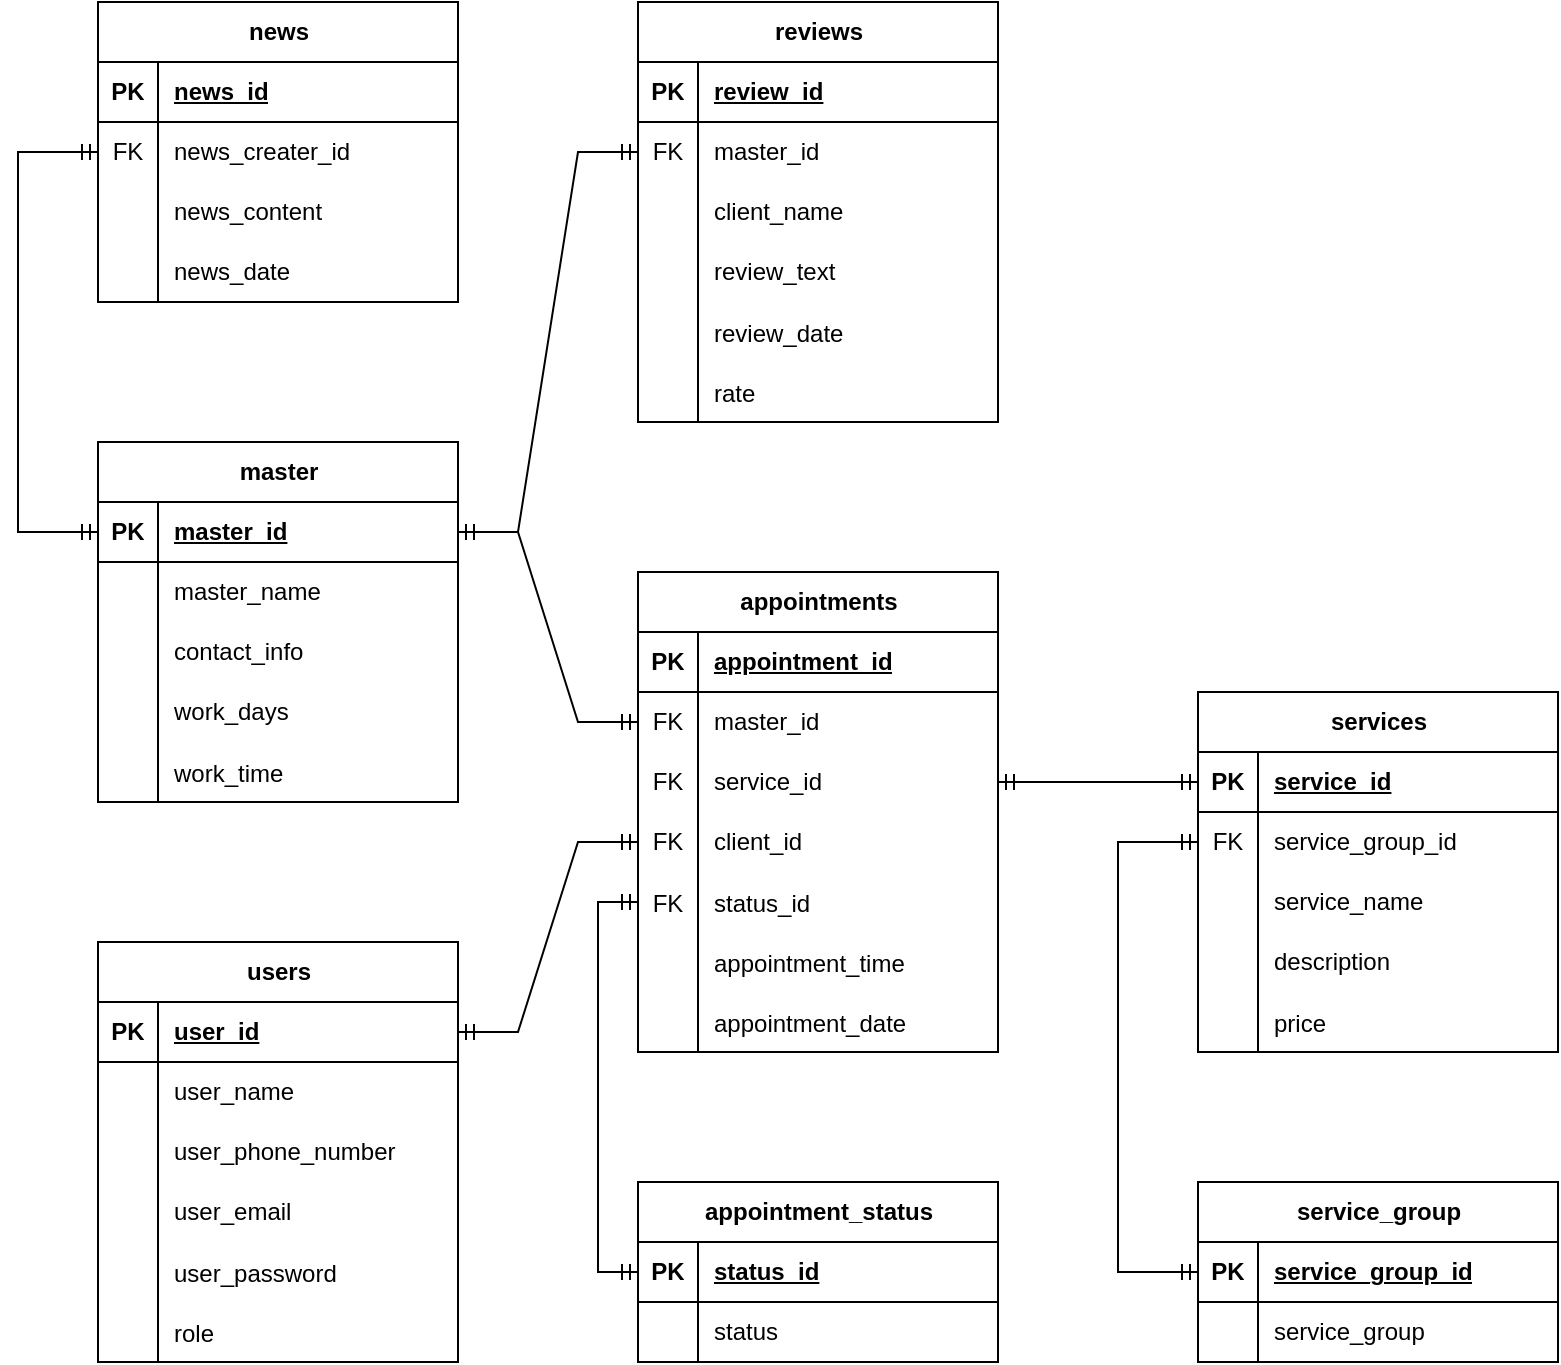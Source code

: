 <mxfile version="23.1.5" type="device" pages="4">
  <diagram name="ER-диаграмма" id="jzw8TumCiu7HLxcAPF0E">
    <mxGraphModel dx="1787" dy="704" grid="1" gridSize="10" guides="1" tooltips="1" connect="1" arrows="1" fold="1" page="1" pageScale="1" pageWidth="827" pageHeight="1169" math="0" shadow="0">
      <root>
        <mxCell id="0" />
        <mxCell id="1" parent="0" />
        <mxCell id="V6S02QR5TwxQ0OYpGDw6-1" value="service_group" style="shape=table;startSize=30;container=1;collapsible=1;childLayout=tableLayout;fixedRows=1;rowLines=0;fontStyle=1;align=center;resizeLast=1;html=1;" parent="1" vertex="1">
          <mxGeometry x="-208" y="720" width="180" height="90" as="geometry" />
        </mxCell>
        <mxCell id="V6S02QR5TwxQ0OYpGDw6-2" value="" style="shape=tableRow;horizontal=0;startSize=0;swimlaneHead=0;swimlaneBody=0;fillColor=none;collapsible=0;dropTarget=0;points=[[0,0.5],[1,0.5]];portConstraint=eastwest;top=0;left=0;right=0;bottom=1;" parent="V6S02QR5TwxQ0OYpGDw6-1" vertex="1">
          <mxGeometry y="30" width="180" height="30" as="geometry" />
        </mxCell>
        <mxCell id="V6S02QR5TwxQ0OYpGDw6-3" value="PK" style="shape=partialRectangle;connectable=0;fillColor=none;top=0;left=0;bottom=0;right=0;fontStyle=1;overflow=hidden;whiteSpace=wrap;html=1;" parent="V6S02QR5TwxQ0OYpGDw6-2" vertex="1">
          <mxGeometry width="30" height="30" as="geometry">
            <mxRectangle width="30" height="30" as="alternateBounds" />
          </mxGeometry>
        </mxCell>
        <mxCell id="V6S02QR5TwxQ0OYpGDw6-4" value="service_group_id" style="shape=partialRectangle;connectable=0;fillColor=none;top=0;left=0;bottom=0;right=0;align=left;spacingLeft=6;fontStyle=5;overflow=hidden;whiteSpace=wrap;html=1;" parent="V6S02QR5TwxQ0OYpGDw6-2" vertex="1">
          <mxGeometry x="30" width="150" height="30" as="geometry">
            <mxRectangle width="150" height="30" as="alternateBounds" />
          </mxGeometry>
        </mxCell>
        <mxCell id="V6S02QR5TwxQ0OYpGDw6-5" value="" style="shape=tableRow;horizontal=0;startSize=0;swimlaneHead=0;swimlaneBody=0;fillColor=none;collapsible=0;dropTarget=0;points=[[0,0.5],[1,0.5]];portConstraint=eastwest;top=0;left=0;right=0;bottom=0;" parent="V6S02QR5TwxQ0OYpGDw6-1" vertex="1">
          <mxGeometry y="60" width="180" height="30" as="geometry" />
        </mxCell>
        <mxCell id="V6S02QR5TwxQ0OYpGDw6-6" value="" style="shape=partialRectangle;connectable=0;fillColor=none;top=0;left=0;bottom=0;right=0;editable=1;overflow=hidden;whiteSpace=wrap;html=1;" parent="V6S02QR5TwxQ0OYpGDw6-5" vertex="1">
          <mxGeometry width="30" height="30" as="geometry">
            <mxRectangle width="30" height="30" as="alternateBounds" />
          </mxGeometry>
        </mxCell>
        <mxCell id="V6S02QR5TwxQ0OYpGDw6-7" value="service_group" style="shape=partialRectangle;connectable=0;fillColor=none;top=0;left=0;bottom=0;right=0;align=left;spacingLeft=6;overflow=hidden;whiteSpace=wrap;html=1;" parent="V6S02QR5TwxQ0OYpGDw6-5" vertex="1">
          <mxGeometry x="30" width="150" height="30" as="geometry">
            <mxRectangle width="150" height="30" as="alternateBounds" />
          </mxGeometry>
        </mxCell>
        <mxCell id="V6S02QR5TwxQ0OYpGDw6-14" value="services" style="shape=table;startSize=30;container=1;collapsible=1;childLayout=tableLayout;fixedRows=1;rowLines=0;fontStyle=1;align=center;resizeLast=1;html=1;" parent="1" vertex="1">
          <mxGeometry x="-208" y="475" width="180" height="180" as="geometry" />
        </mxCell>
        <mxCell id="V6S02QR5TwxQ0OYpGDw6-15" value="" style="shape=tableRow;horizontal=0;startSize=0;swimlaneHead=0;swimlaneBody=0;fillColor=none;collapsible=0;dropTarget=0;points=[[0,0.5],[1,0.5]];portConstraint=eastwest;top=0;left=0;right=0;bottom=1;" parent="V6S02QR5TwxQ0OYpGDw6-14" vertex="1">
          <mxGeometry y="30" width="180" height="30" as="geometry" />
        </mxCell>
        <mxCell id="V6S02QR5TwxQ0OYpGDw6-16" value="PK" style="shape=partialRectangle;connectable=0;fillColor=none;top=0;left=0;bottom=0;right=0;fontStyle=1;overflow=hidden;whiteSpace=wrap;html=1;" parent="V6S02QR5TwxQ0OYpGDw6-15" vertex="1">
          <mxGeometry width="30" height="30" as="geometry">
            <mxRectangle width="30" height="30" as="alternateBounds" />
          </mxGeometry>
        </mxCell>
        <mxCell id="V6S02QR5TwxQ0OYpGDw6-17" value="service_id" style="shape=partialRectangle;connectable=0;fillColor=none;top=0;left=0;bottom=0;right=0;align=left;spacingLeft=6;fontStyle=5;overflow=hidden;whiteSpace=wrap;html=1;" parent="V6S02QR5TwxQ0OYpGDw6-15" vertex="1">
          <mxGeometry x="30" width="150" height="30" as="geometry">
            <mxRectangle width="150" height="30" as="alternateBounds" />
          </mxGeometry>
        </mxCell>
        <mxCell id="V6S02QR5TwxQ0OYpGDw6-18" value="" style="shape=tableRow;horizontal=0;startSize=0;swimlaneHead=0;swimlaneBody=0;fillColor=none;collapsible=0;dropTarget=0;points=[[0,0.5],[1,0.5]];portConstraint=eastwest;top=0;left=0;right=0;bottom=0;" parent="V6S02QR5TwxQ0OYpGDw6-14" vertex="1">
          <mxGeometry y="60" width="180" height="30" as="geometry" />
        </mxCell>
        <mxCell id="V6S02QR5TwxQ0OYpGDw6-19" value="FK" style="shape=partialRectangle;connectable=0;fillColor=none;top=0;left=0;bottom=0;right=0;editable=1;overflow=hidden;whiteSpace=wrap;html=1;" parent="V6S02QR5TwxQ0OYpGDw6-18" vertex="1">
          <mxGeometry width="30" height="30" as="geometry">
            <mxRectangle width="30" height="30" as="alternateBounds" />
          </mxGeometry>
        </mxCell>
        <mxCell id="V6S02QR5TwxQ0OYpGDw6-20" value="service_group_id" style="shape=partialRectangle;connectable=0;fillColor=none;top=0;left=0;bottom=0;right=0;align=left;spacingLeft=6;overflow=hidden;whiteSpace=wrap;html=1;" parent="V6S02QR5TwxQ0OYpGDw6-18" vertex="1">
          <mxGeometry x="30" width="150" height="30" as="geometry">
            <mxRectangle width="150" height="30" as="alternateBounds" />
          </mxGeometry>
        </mxCell>
        <mxCell id="V6S02QR5TwxQ0OYpGDw6-21" value="" style="shape=tableRow;horizontal=0;startSize=0;swimlaneHead=0;swimlaneBody=0;fillColor=none;collapsible=0;dropTarget=0;points=[[0,0.5],[1,0.5]];portConstraint=eastwest;top=0;left=0;right=0;bottom=0;" parent="V6S02QR5TwxQ0OYpGDw6-14" vertex="1">
          <mxGeometry y="90" width="180" height="30" as="geometry" />
        </mxCell>
        <mxCell id="V6S02QR5TwxQ0OYpGDw6-22" value="" style="shape=partialRectangle;connectable=0;fillColor=none;top=0;left=0;bottom=0;right=0;editable=1;overflow=hidden;whiteSpace=wrap;html=1;" parent="V6S02QR5TwxQ0OYpGDw6-21" vertex="1">
          <mxGeometry width="30" height="30" as="geometry">
            <mxRectangle width="30" height="30" as="alternateBounds" />
          </mxGeometry>
        </mxCell>
        <mxCell id="V6S02QR5TwxQ0OYpGDw6-23" value="service_name" style="shape=partialRectangle;connectable=0;fillColor=none;top=0;left=0;bottom=0;right=0;align=left;spacingLeft=6;overflow=hidden;whiteSpace=wrap;html=1;" parent="V6S02QR5TwxQ0OYpGDw6-21" vertex="1">
          <mxGeometry x="30" width="150" height="30" as="geometry">
            <mxRectangle width="150" height="30" as="alternateBounds" />
          </mxGeometry>
        </mxCell>
        <mxCell id="V6S02QR5TwxQ0OYpGDw6-24" value="" style="shape=tableRow;horizontal=0;startSize=0;swimlaneHead=0;swimlaneBody=0;fillColor=none;collapsible=0;dropTarget=0;points=[[0,0.5],[1,0.5]];portConstraint=eastwest;top=0;left=0;right=0;bottom=0;" parent="V6S02QR5TwxQ0OYpGDw6-14" vertex="1">
          <mxGeometry y="120" width="180" height="30" as="geometry" />
        </mxCell>
        <mxCell id="V6S02QR5TwxQ0OYpGDw6-25" value="" style="shape=partialRectangle;connectable=0;fillColor=none;top=0;left=0;bottom=0;right=0;editable=1;overflow=hidden;whiteSpace=wrap;html=1;" parent="V6S02QR5TwxQ0OYpGDw6-24" vertex="1">
          <mxGeometry width="30" height="30" as="geometry">
            <mxRectangle width="30" height="30" as="alternateBounds" />
          </mxGeometry>
        </mxCell>
        <mxCell id="V6S02QR5TwxQ0OYpGDw6-26" value="description" style="shape=partialRectangle;connectable=0;fillColor=none;top=0;left=0;bottom=0;right=0;align=left;spacingLeft=6;overflow=hidden;whiteSpace=wrap;html=1;" parent="V6S02QR5TwxQ0OYpGDw6-24" vertex="1">
          <mxGeometry x="30" width="150" height="30" as="geometry">
            <mxRectangle width="150" height="30" as="alternateBounds" />
          </mxGeometry>
        </mxCell>
        <mxCell id="V6S02QR5TwxQ0OYpGDw6-132" value="" style="shape=tableRow;horizontal=0;startSize=0;swimlaneHead=0;swimlaneBody=0;fillColor=none;collapsible=0;dropTarget=0;points=[[0,0.5],[1,0.5]];portConstraint=eastwest;top=0;left=0;right=0;bottom=0;" parent="V6S02QR5TwxQ0OYpGDw6-14" vertex="1">
          <mxGeometry y="150" width="180" height="30" as="geometry" />
        </mxCell>
        <mxCell id="V6S02QR5TwxQ0OYpGDw6-133" value="" style="shape=partialRectangle;connectable=0;fillColor=none;top=0;left=0;bottom=0;right=0;editable=1;overflow=hidden;" parent="V6S02QR5TwxQ0OYpGDw6-132" vertex="1">
          <mxGeometry width="30" height="30" as="geometry">
            <mxRectangle width="30" height="30" as="alternateBounds" />
          </mxGeometry>
        </mxCell>
        <mxCell id="V6S02QR5TwxQ0OYpGDw6-134" value="price" style="shape=partialRectangle;connectable=0;fillColor=none;top=0;left=0;bottom=0;right=0;align=left;spacingLeft=6;overflow=hidden;" parent="V6S02QR5TwxQ0OYpGDw6-132" vertex="1">
          <mxGeometry x="30" width="150" height="30" as="geometry">
            <mxRectangle width="150" height="30" as="alternateBounds" />
          </mxGeometry>
        </mxCell>
        <mxCell id="V6S02QR5TwxQ0OYpGDw6-27" value="appointment_status" style="shape=table;startSize=30;container=1;collapsible=1;childLayout=tableLayout;fixedRows=1;rowLines=0;fontStyle=1;align=center;resizeLast=1;html=1;" parent="1" vertex="1">
          <mxGeometry x="-488" y="720" width="180" height="90" as="geometry" />
        </mxCell>
        <mxCell id="V6S02QR5TwxQ0OYpGDw6-28" value="" style="shape=tableRow;horizontal=0;startSize=0;swimlaneHead=0;swimlaneBody=0;fillColor=none;collapsible=0;dropTarget=0;points=[[0,0.5],[1,0.5]];portConstraint=eastwest;top=0;left=0;right=0;bottom=1;" parent="V6S02QR5TwxQ0OYpGDw6-27" vertex="1">
          <mxGeometry y="30" width="180" height="30" as="geometry" />
        </mxCell>
        <mxCell id="V6S02QR5TwxQ0OYpGDw6-29" value="PK" style="shape=partialRectangle;connectable=0;fillColor=none;top=0;left=0;bottom=0;right=0;fontStyle=1;overflow=hidden;whiteSpace=wrap;html=1;" parent="V6S02QR5TwxQ0OYpGDw6-28" vertex="1">
          <mxGeometry width="30" height="30" as="geometry">
            <mxRectangle width="30" height="30" as="alternateBounds" />
          </mxGeometry>
        </mxCell>
        <mxCell id="V6S02QR5TwxQ0OYpGDw6-30" value="status_id" style="shape=partialRectangle;connectable=0;fillColor=none;top=0;left=0;bottom=0;right=0;align=left;spacingLeft=6;fontStyle=5;overflow=hidden;whiteSpace=wrap;html=1;" parent="V6S02QR5TwxQ0OYpGDw6-28" vertex="1">
          <mxGeometry x="30" width="150" height="30" as="geometry">
            <mxRectangle width="150" height="30" as="alternateBounds" />
          </mxGeometry>
        </mxCell>
        <mxCell id="V6S02QR5TwxQ0OYpGDw6-31" value="" style="shape=tableRow;horizontal=0;startSize=0;swimlaneHead=0;swimlaneBody=0;fillColor=none;collapsible=0;dropTarget=0;points=[[0,0.5],[1,0.5]];portConstraint=eastwest;top=0;left=0;right=0;bottom=0;" parent="V6S02QR5TwxQ0OYpGDw6-27" vertex="1">
          <mxGeometry y="60" width="180" height="30" as="geometry" />
        </mxCell>
        <mxCell id="V6S02QR5TwxQ0OYpGDw6-32" value="" style="shape=partialRectangle;connectable=0;fillColor=none;top=0;left=0;bottom=0;right=0;editable=1;overflow=hidden;whiteSpace=wrap;html=1;" parent="V6S02QR5TwxQ0OYpGDw6-31" vertex="1">
          <mxGeometry width="30" height="30" as="geometry">
            <mxRectangle width="30" height="30" as="alternateBounds" />
          </mxGeometry>
        </mxCell>
        <mxCell id="V6S02QR5TwxQ0OYpGDw6-33" value="status" style="shape=partialRectangle;connectable=0;fillColor=none;top=0;left=0;bottom=0;right=0;align=left;spacingLeft=6;overflow=hidden;whiteSpace=wrap;html=1;" parent="V6S02QR5TwxQ0OYpGDw6-31" vertex="1">
          <mxGeometry x="30" width="150" height="30" as="geometry">
            <mxRectangle width="150" height="30" as="alternateBounds" />
          </mxGeometry>
        </mxCell>
        <mxCell id="V6S02QR5TwxQ0OYpGDw6-40" value="users" style="shape=table;startSize=30;container=1;collapsible=1;childLayout=tableLayout;fixedRows=1;rowLines=0;fontStyle=1;align=center;resizeLast=1;html=1;" parent="1" vertex="1">
          <mxGeometry x="-758" y="600" width="180" height="210" as="geometry" />
        </mxCell>
        <mxCell id="V6S02QR5TwxQ0OYpGDw6-41" value="" style="shape=tableRow;horizontal=0;startSize=0;swimlaneHead=0;swimlaneBody=0;fillColor=none;collapsible=0;dropTarget=0;points=[[0,0.5],[1,0.5]];portConstraint=eastwest;top=0;left=0;right=0;bottom=1;" parent="V6S02QR5TwxQ0OYpGDw6-40" vertex="1">
          <mxGeometry y="30" width="180" height="30" as="geometry" />
        </mxCell>
        <mxCell id="V6S02QR5TwxQ0OYpGDw6-42" value="PK" style="shape=partialRectangle;connectable=0;fillColor=none;top=0;left=0;bottom=0;right=0;fontStyle=1;overflow=hidden;whiteSpace=wrap;html=1;" parent="V6S02QR5TwxQ0OYpGDw6-41" vertex="1">
          <mxGeometry width="30" height="30" as="geometry">
            <mxRectangle width="30" height="30" as="alternateBounds" />
          </mxGeometry>
        </mxCell>
        <mxCell id="V6S02QR5TwxQ0OYpGDw6-43" value="user_id" style="shape=partialRectangle;connectable=0;fillColor=none;top=0;left=0;bottom=0;right=0;align=left;spacingLeft=6;fontStyle=5;overflow=hidden;whiteSpace=wrap;html=1;" parent="V6S02QR5TwxQ0OYpGDw6-41" vertex="1">
          <mxGeometry x="30" width="150" height="30" as="geometry">
            <mxRectangle width="150" height="30" as="alternateBounds" />
          </mxGeometry>
        </mxCell>
        <mxCell id="V6S02QR5TwxQ0OYpGDw6-44" value="" style="shape=tableRow;horizontal=0;startSize=0;swimlaneHead=0;swimlaneBody=0;fillColor=none;collapsible=0;dropTarget=0;points=[[0,0.5],[1,0.5]];portConstraint=eastwest;top=0;left=0;right=0;bottom=0;" parent="V6S02QR5TwxQ0OYpGDw6-40" vertex="1">
          <mxGeometry y="60" width="180" height="30" as="geometry" />
        </mxCell>
        <mxCell id="V6S02QR5TwxQ0OYpGDw6-45" value="" style="shape=partialRectangle;connectable=0;fillColor=none;top=0;left=0;bottom=0;right=0;editable=1;overflow=hidden;whiteSpace=wrap;html=1;" parent="V6S02QR5TwxQ0OYpGDw6-44" vertex="1">
          <mxGeometry width="30" height="30" as="geometry">
            <mxRectangle width="30" height="30" as="alternateBounds" />
          </mxGeometry>
        </mxCell>
        <mxCell id="V6S02QR5TwxQ0OYpGDw6-46" value="user_name" style="shape=partialRectangle;connectable=0;fillColor=none;top=0;left=0;bottom=0;right=0;align=left;spacingLeft=6;overflow=hidden;whiteSpace=wrap;html=1;" parent="V6S02QR5TwxQ0OYpGDw6-44" vertex="1">
          <mxGeometry x="30" width="150" height="30" as="geometry">
            <mxRectangle width="150" height="30" as="alternateBounds" />
          </mxGeometry>
        </mxCell>
        <mxCell id="V6S02QR5TwxQ0OYpGDw6-47" value="" style="shape=tableRow;horizontal=0;startSize=0;swimlaneHead=0;swimlaneBody=0;fillColor=none;collapsible=0;dropTarget=0;points=[[0,0.5],[1,0.5]];portConstraint=eastwest;top=0;left=0;right=0;bottom=0;" parent="V6S02QR5TwxQ0OYpGDw6-40" vertex="1">
          <mxGeometry y="90" width="180" height="30" as="geometry" />
        </mxCell>
        <mxCell id="V6S02QR5TwxQ0OYpGDw6-48" value="" style="shape=partialRectangle;connectable=0;fillColor=none;top=0;left=0;bottom=0;right=0;editable=1;overflow=hidden;whiteSpace=wrap;html=1;" parent="V6S02QR5TwxQ0OYpGDw6-47" vertex="1">
          <mxGeometry width="30" height="30" as="geometry">
            <mxRectangle width="30" height="30" as="alternateBounds" />
          </mxGeometry>
        </mxCell>
        <mxCell id="V6S02QR5TwxQ0OYpGDw6-49" value="user_phone_number" style="shape=partialRectangle;connectable=0;fillColor=none;top=0;left=0;bottom=0;right=0;align=left;spacingLeft=6;overflow=hidden;whiteSpace=wrap;html=1;" parent="V6S02QR5TwxQ0OYpGDw6-47" vertex="1">
          <mxGeometry x="30" width="150" height="30" as="geometry">
            <mxRectangle width="150" height="30" as="alternateBounds" />
          </mxGeometry>
        </mxCell>
        <mxCell id="V6S02QR5TwxQ0OYpGDw6-50" value="" style="shape=tableRow;horizontal=0;startSize=0;swimlaneHead=0;swimlaneBody=0;fillColor=none;collapsible=0;dropTarget=0;points=[[0,0.5],[1,0.5]];portConstraint=eastwest;top=0;left=0;right=0;bottom=0;" parent="V6S02QR5TwxQ0OYpGDw6-40" vertex="1">
          <mxGeometry y="120" width="180" height="30" as="geometry" />
        </mxCell>
        <mxCell id="V6S02QR5TwxQ0OYpGDw6-51" value="" style="shape=partialRectangle;connectable=0;fillColor=none;top=0;left=0;bottom=0;right=0;editable=1;overflow=hidden;whiteSpace=wrap;html=1;" parent="V6S02QR5TwxQ0OYpGDw6-50" vertex="1">
          <mxGeometry width="30" height="30" as="geometry">
            <mxRectangle width="30" height="30" as="alternateBounds" />
          </mxGeometry>
        </mxCell>
        <mxCell id="V6S02QR5TwxQ0OYpGDw6-52" value="user_email" style="shape=partialRectangle;connectable=0;fillColor=none;top=0;left=0;bottom=0;right=0;align=left;spacingLeft=6;overflow=hidden;whiteSpace=wrap;html=1;" parent="V6S02QR5TwxQ0OYpGDw6-50" vertex="1">
          <mxGeometry x="30" width="150" height="30" as="geometry">
            <mxRectangle width="150" height="30" as="alternateBounds" />
          </mxGeometry>
        </mxCell>
        <mxCell id="V6S02QR5TwxQ0OYpGDw6-126" value="" style="shape=tableRow;horizontal=0;startSize=0;swimlaneHead=0;swimlaneBody=0;fillColor=none;collapsible=0;dropTarget=0;points=[[0,0.5],[1,0.5]];portConstraint=eastwest;top=0;left=0;right=0;bottom=0;" parent="V6S02QR5TwxQ0OYpGDw6-40" vertex="1">
          <mxGeometry y="150" width="180" height="30" as="geometry" />
        </mxCell>
        <mxCell id="V6S02QR5TwxQ0OYpGDw6-127" value="" style="shape=partialRectangle;connectable=0;fillColor=none;top=0;left=0;bottom=0;right=0;editable=1;overflow=hidden;" parent="V6S02QR5TwxQ0OYpGDw6-126" vertex="1">
          <mxGeometry width="30" height="30" as="geometry">
            <mxRectangle width="30" height="30" as="alternateBounds" />
          </mxGeometry>
        </mxCell>
        <mxCell id="V6S02QR5TwxQ0OYpGDw6-128" value="user_password" style="shape=partialRectangle;connectable=0;fillColor=none;top=0;left=0;bottom=0;right=0;align=left;spacingLeft=6;overflow=hidden;" parent="V6S02QR5TwxQ0OYpGDw6-126" vertex="1">
          <mxGeometry x="30" width="150" height="30" as="geometry">
            <mxRectangle width="150" height="30" as="alternateBounds" />
          </mxGeometry>
        </mxCell>
        <mxCell id="V6S02QR5TwxQ0OYpGDw6-129" value="" style="shape=tableRow;horizontal=0;startSize=0;swimlaneHead=0;swimlaneBody=0;fillColor=none;collapsible=0;dropTarget=0;points=[[0,0.5],[1,0.5]];portConstraint=eastwest;top=0;left=0;right=0;bottom=0;" parent="V6S02QR5TwxQ0OYpGDw6-40" vertex="1">
          <mxGeometry y="180" width="180" height="30" as="geometry" />
        </mxCell>
        <mxCell id="V6S02QR5TwxQ0OYpGDw6-130" value="" style="shape=partialRectangle;connectable=0;fillColor=none;top=0;left=0;bottom=0;right=0;editable=1;overflow=hidden;" parent="V6S02QR5TwxQ0OYpGDw6-129" vertex="1">
          <mxGeometry width="30" height="30" as="geometry">
            <mxRectangle width="30" height="30" as="alternateBounds" />
          </mxGeometry>
        </mxCell>
        <mxCell id="V6S02QR5TwxQ0OYpGDw6-131" value="role" style="shape=partialRectangle;connectable=0;fillColor=none;top=0;left=0;bottom=0;right=0;align=left;spacingLeft=6;overflow=hidden;" parent="V6S02QR5TwxQ0OYpGDw6-129" vertex="1">
          <mxGeometry x="30" width="150" height="30" as="geometry">
            <mxRectangle width="150" height="30" as="alternateBounds" />
          </mxGeometry>
        </mxCell>
        <mxCell id="V6S02QR5TwxQ0OYpGDw6-53" value="master" style="shape=table;startSize=30;container=1;collapsible=1;childLayout=tableLayout;fixedRows=1;rowLines=0;fontStyle=1;align=center;resizeLast=1;html=1;" parent="1" vertex="1">
          <mxGeometry x="-758" y="350" width="180" height="180" as="geometry" />
        </mxCell>
        <mxCell id="V6S02QR5TwxQ0OYpGDw6-54" value="" style="shape=tableRow;horizontal=0;startSize=0;swimlaneHead=0;swimlaneBody=0;fillColor=none;collapsible=0;dropTarget=0;points=[[0,0.5],[1,0.5]];portConstraint=eastwest;top=0;left=0;right=0;bottom=1;" parent="V6S02QR5TwxQ0OYpGDw6-53" vertex="1">
          <mxGeometry y="30" width="180" height="30" as="geometry" />
        </mxCell>
        <mxCell id="V6S02QR5TwxQ0OYpGDw6-55" value="PK" style="shape=partialRectangle;connectable=0;fillColor=none;top=0;left=0;bottom=0;right=0;fontStyle=1;overflow=hidden;whiteSpace=wrap;html=1;" parent="V6S02QR5TwxQ0OYpGDw6-54" vertex="1">
          <mxGeometry width="30" height="30" as="geometry">
            <mxRectangle width="30" height="30" as="alternateBounds" />
          </mxGeometry>
        </mxCell>
        <mxCell id="V6S02QR5TwxQ0OYpGDw6-56" value="master_id" style="shape=partialRectangle;connectable=0;fillColor=none;top=0;left=0;bottom=0;right=0;align=left;spacingLeft=6;fontStyle=5;overflow=hidden;whiteSpace=wrap;html=1;" parent="V6S02QR5TwxQ0OYpGDw6-54" vertex="1">
          <mxGeometry x="30" width="150" height="30" as="geometry">
            <mxRectangle width="150" height="30" as="alternateBounds" />
          </mxGeometry>
        </mxCell>
        <mxCell id="V6S02QR5TwxQ0OYpGDw6-57" value="" style="shape=tableRow;horizontal=0;startSize=0;swimlaneHead=0;swimlaneBody=0;fillColor=none;collapsible=0;dropTarget=0;points=[[0,0.5],[1,0.5]];portConstraint=eastwest;top=0;left=0;right=0;bottom=0;" parent="V6S02QR5TwxQ0OYpGDw6-53" vertex="1">
          <mxGeometry y="60" width="180" height="30" as="geometry" />
        </mxCell>
        <mxCell id="V6S02QR5TwxQ0OYpGDw6-58" value="" style="shape=partialRectangle;connectable=0;fillColor=none;top=0;left=0;bottom=0;right=0;editable=1;overflow=hidden;whiteSpace=wrap;html=1;" parent="V6S02QR5TwxQ0OYpGDw6-57" vertex="1">
          <mxGeometry width="30" height="30" as="geometry">
            <mxRectangle width="30" height="30" as="alternateBounds" />
          </mxGeometry>
        </mxCell>
        <mxCell id="V6S02QR5TwxQ0OYpGDw6-59" value="master_name" style="shape=partialRectangle;connectable=0;fillColor=none;top=0;left=0;bottom=0;right=0;align=left;spacingLeft=6;overflow=hidden;whiteSpace=wrap;html=1;" parent="V6S02QR5TwxQ0OYpGDw6-57" vertex="1">
          <mxGeometry x="30" width="150" height="30" as="geometry">
            <mxRectangle width="150" height="30" as="alternateBounds" />
          </mxGeometry>
        </mxCell>
        <mxCell id="V6S02QR5TwxQ0OYpGDw6-60" value="" style="shape=tableRow;horizontal=0;startSize=0;swimlaneHead=0;swimlaneBody=0;fillColor=none;collapsible=0;dropTarget=0;points=[[0,0.5],[1,0.5]];portConstraint=eastwest;top=0;left=0;right=0;bottom=0;" parent="V6S02QR5TwxQ0OYpGDw6-53" vertex="1">
          <mxGeometry y="90" width="180" height="30" as="geometry" />
        </mxCell>
        <mxCell id="V6S02QR5TwxQ0OYpGDw6-61" value="" style="shape=partialRectangle;connectable=0;fillColor=none;top=0;left=0;bottom=0;right=0;editable=1;overflow=hidden;whiteSpace=wrap;html=1;" parent="V6S02QR5TwxQ0OYpGDw6-60" vertex="1">
          <mxGeometry width="30" height="30" as="geometry">
            <mxRectangle width="30" height="30" as="alternateBounds" />
          </mxGeometry>
        </mxCell>
        <mxCell id="V6S02QR5TwxQ0OYpGDw6-62" value="contact_info" style="shape=partialRectangle;connectable=0;fillColor=none;top=0;left=0;bottom=0;right=0;align=left;spacingLeft=6;overflow=hidden;whiteSpace=wrap;html=1;" parent="V6S02QR5TwxQ0OYpGDw6-60" vertex="1">
          <mxGeometry x="30" width="150" height="30" as="geometry">
            <mxRectangle width="150" height="30" as="alternateBounds" />
          </mxGeometry>
        </mxCell>
        <mxCell id="V6S02QR5TwxQ0OYpGDw6-63" value="" style="shape=tableRow;horizontal=0;startSize=0;swimlaneHead=0;swimlaneBody=0;fillColor=none;collapsible=0;dropTarget=0;points=[[0,0.5],[1,0.5]];portConstraint=eastwest;top=0;left=0;right=0;bottom=0;" parent="V6S02QR5TwxQ0OYpGDw6-53" vertex="1">
          <mxGeometry y="120" width="180" height="30" as="geometry" />
        </mxCell>
        <mxCell id="V6S02QR5TwxQ0OYpGDw6-64" value="" style="shape=partialRectangle;connectable=0;fillColor=none;top=0;left=0;bottom=0;right=0;editable=1;overflow=hidden;whiteSpace=wrap;html=1;" parent="V6S02QR5TwxQ0OYpGDw6-63" vertex="1">
          <mxGeometry width="30" height="30" as="geometry">
            <mxRectangle width="30" height="30" as="alternateBounds" />
          </mxGeometry>
        </mxCell>
        <mxCell id="V6S02QR5TwxQ0OYpGDw6-65" value="work_days" style="shape=partialRectangle;connectable=0;fillColor=none;top=0;left=0;bottom=0;right=0;align=left;spacingLeft=6;overflow=hidden;whiteSpace=wrap;html=1;" parent="V6S02QR5TwxQ0OYpGDw6-63" vertex="1">
          <mxGeometry x="30" width="150" height="30" as="geometry">
            <mxRectangle width="150" height="30" as="alternateBounds" />
          </mxGeometry>
        </mxCell>
        <mxCell id="V6S02QR5TwxQ0OYpGDw6-123" value="" style="shape=tableRow;horizontal=0;startSize=0;swimlaneHead=0;swimlaneBody=0;fillColor=none;collapsible=0;dropTarget=0;points=[[0,0.5],[1,0.5]];portConstraint=eastwest;top=0;left=0;right=0;bottom=0;" parent="V6S02QR5TwxQ0OYpGDw6-53" vertex="1">
          <mxGeometry y="150" width="180" height="30" as="geometry" />
        </mxCell>
        <mxCell id="V6S02QR5TwxQ0OYpGDw6-124" value="" style="shape=partialRectangle;connectable=0;fillColor=none;top=0;left=0;bottom=0;right=0;editable=1;overflow=hidden;" parent="V6S02QR5TwxQ0OYpGDw6-123" vertex="1">
          <mxGeometry width="30" height="30" as="geometry">
            <mxRectangle width="30" height="30" as="alternateBounds" />
          </mxGeometry>
        </mxCell>
        <mxCell id="V6S02QR5TwxQ0OYpGDw6-125" value="work_time" style="shape=partialRectangle;connectable=0;fillColor=none;top=0;left=0;bottom=0;right=0;align=left;spacingLeft=6;overflow=hidden;" parent="V6S02QR5TwxQ0OYpGDw6-123" vertex="1">
          <mxGeometry x="30" width="150" height="30" as="geometry">
            <mxRectangle width="150" height="30" as="alternateBounds" />
          </mxGeometry>
        </mxCell>
        <mxCell id="V6S02QR5TwxQ0OYpGDw6-66" value="reviews" style="shape=table;startSize=30;container=1;collapsible=1;childLayout=tableLayout;fixedRows=1;rowLines=0;fontStyle=1;align=center;resizeLast=1;html=1;" parent="1" vertex="1">
          <mxGeometry x="-488" y="130" width="180" height="210" as="geometry" />
        </mxCell>
        <mxCell id="V6S02QR5TwxQ0OYpGDw6-67" value="" style="shape=tableRow;horizontal=0;startSize=0;swimlaneHead=0;swimlaneBody=0;fillColor=none;collapsible=0;dropTarget=0;points=[[0,0.5],[1,0.5]];portConstraint=eastwest;top=0;left=0;right=0;bottom=1;" parent="V6S02QR5TwxQ0OYpGDw6-66" vertex="1">
          <mxGeometry y="30" width="180" height="30" as="geometry" />
        </mxCell>
        <mxCell id="V6S02QR5TwxQ0OYpGDw6-68" value="PK" style="shape=partialRectangle;connectable=0;fillColor=none;top=0;left=0;bottom=0;right=0;fontStyle=1;overflow=hidden;whiteSpace=wrap;html=1;" parent="V6S02QR5TwxQ0OYpGDw6-67" vertex="1">
          <mxGeometry width="30" height="30" as="geometry">
            <mxRectangle width="30" height="30" as="alternateBounds" />
          </mxGeometry>
        </mxCell>
        <mxCell id="V6S02QR5TwxQ0OYpGDw6-69" value="review_id" style="shape=partialRectangle;connectable=0;fillColor=none;top=0;left=0;bottom=0;right=0;align=left;spacingLeft=6;fontStyle=5;overflow=hidden;whiteSpace=wrap;html=1;" parent="V6S02QR5TwxQ0OYpGDw6-67" vertex="1">
          <mxGeometry x="30" width="150" height="30" as="geometry">
            <mxRectangle width="150" height="30" as="alternateBounds" />
          </mxGeometry>
        </mxCell>
        <mxCell id="V6S02QR5TwxQ0OYpGDw6-70" value="" style="shape=tableRow;horizontal=0;startSize=0;swimlaneHead=0;swimlaneBody=0;fillColor=none;collapsible=0;dropTarget=0;points=[[0,0.5],[1,0.5]];portConstraint=eastwest;top=0;left=0;right=0;bottom=0;" parent="V6S02QR5TwxQ0OYpGDw6-66" vertex="1">
          <mxGeometry y="60" width="180" height="30" as="geometry" />
        </mxCell>
        <mxCell id="V6S02QR5TwxQ0OYpGDw6-71" value="FK" style="shape=partialRectangle;connectable=0;fillColor=none;top=0;left=0;bottom=0;right=0;editable=1;overflow=hidden;whiteSpace=wrap;html=1;" parent="V6S02QR5TwxQ0OYpGDw6-70" vertex="1">
          <mxGeometry width="30" height="30" as="geometry">
            <mxRectangle width="30" height="30" as="alternateBounds" />
          </mxGeometry>
        </mxCell>
        <mxCell id="V6S02QR5TwxQ0OYpGDw6-72" value="master_id" style="shape=partialRectangle;connectable=0;fillColor=none;top=0;left=0;bottom=0;right=0;align=left;spacingLeft=6;overflow=hidden;whiteSpace=wrap;html=1;" parent="V6S02QR5TwxQ0OYpGDw6-70" vertex="1">
          <mxGeometry x="30" width="150" height="30" as="geometry">
            <mxRectangle width="150" height="30" as="alternateBounds" />
          </mxGeometry>
        </mxCell>
        <mxCell id="V6S02QR5TwxQ0OYpGDw6-73" value="" style="shape=tableRow;horizontal=0;startSize=0;swimlaneHead=0;swimlaneBody=0;fillColor=none;collapsible=0;dropTarget=0;points=[[0,0.5],[1,0.5]];portConstraint=eastwest;top=0;left=0;right=0;bottom=0;" parent="V6S02QR5TwxQ0OYpGDw6-66" vertex="1">
          <mxGeometry y="90" width="180" height="30" as="geometry" />
        </mxCell>
        <mxCell id="V6S02QR5TwxQ0OYpGDw6-74" value="" style="shape=partialRectangle;connectable=0;fillColor=none;top=0;left=0;bottom=0;right=0;editable=1;overflow=hidden;whiteSpace=wrap;html=1;" parent="V6S02QR5TwxQ0OYpGDw6-73" vertex="1">
          <mxGeometry width="30" height="30" as="geometry">
            <mxRectangle width="30" height="30" as="alternateBounds" />
          </mxGeometry>
        </mxCell>
        <mxCell id="V6S02QR5TwxQ0OYpGDw6-75" value="client_name" style="shape=partialRectangle;connectable=0;fillColor=none;top=0;left=0;bottom=0;right=0;align=left;spacingLeft=6;overflow=hidden;whiteSpace=wrap;html=1;" parent="V6S02QR5TwxQ0OYpGDw6-73" vertex="1">
          <mxGeometry x="30" width="150" height="30" as="geometry">
            <mxRectangle width="150" height="30" as="alternateBounds" />
          </mxGeometry>
        </mxCell>
        <mxCell id="V6S02QR5TwxQ0OYpGDw6-76" value="" style="shape=tableRow;horizontal=0;startSize=0;swimlaneHead=0;swimlaneBody=0;fillColor=none;collapsible=0;dropTarget=0;points=[[0,0.5],[1,0.5]];portConstraint=eastwest;top=0;left=0;right=0;bottom=0;" parent="V6S02QR5TwxQ0OYpGDw6-66" vertex="1">
          <mxGeometry y="120" width="180" height="30" as="geometry" />
        </mxCell>
        <mxCell id="V6S02QR5TwxQ0OYpGDw6-77" value="" style="shape=partialRectangle;connectable=0;fillColor=none;top=0;left=0;bottom=0;right=0;editable=1;overflow=hidden;whiteSpace=wrap;html=1;" parent="V6S02QR5TwxQ0OYpGDw6-76" vertex="1">
          <mxGeometry width="30" height="30" as="geometry">
            <mxRectangle width="30" height="30" as="alternateBounds" />
          </mxGeometry>
        </mxCell>
        <mxCell id="V6S02QR5TwxQ0OYpGDw6-78" value="review_text" style="shape=partialRectangle;connectable=0;fillColor=none;top=0;left=0;bottom=0;right=0;align=left;spacingLeft=6;overflow=hidden;whiteSpace=wrap;html=1;" parent="V6S02QR5TwxQ0OYpGDw6-76" vertex="1">
          <mxGeometry x="30" width="150" height="30" as="geometry">
            <mxRectangle width="150" height="30" as="alternateBounds" />
          </mxGeometry>
        </mxCell>
        <mxCell id="V6S02QR5TwxQ0OYpGDw6-117" value="" style="shape=tableRow;horizontal=0;startSize=0;swimlaneHead=0;swimlaneBody=0;fillColor=none;collapsible=0;dropTarget=0;points=[[0,0.5],[1,0.5]];portConstraint=eastwest;top=0;left=0;right=0;bottom=0;" parent="V6S02QR5TwxQ0OYpGDw6-66" vertex="1">
          <mxGeometry y="150" width="180" height="30" as="geometry" />
        </mxCell>
        <mxCell id="V6S02QR5TwxQ0OYpGDw6-118" value="" style="shape=partialRectangle;connectable=0;fillColor=none;top=0;left=0;bottom=0;right=0;editable=1;overflow=hidden;" parent="V6S02QR5TwxQ0OYpGDw6-117" vertex="1">
          <mxGeometry width="30" height="30" as="geometry">
            <mxRectangle width="30" height="30" as="alternateBounds" />
          </mxGeometry>
        </mxCell>
        <mxCell id="V6S02QR5TwxQ0OYpGDw6-119" value="review_date" style="shape=partialRectangle;connectable=0;fillColor=none;top=0;left=0;bottom=0;right=0;align=left;spacingLeft=6;overflow=hidden;" parent="V6S02QR5TwxQ0OYpGDw6-117" vertex="1">
          <mxGeometry x="30" width="150" height="30" as="geometry">
            <mxRectangle width="150" height="30" as="alternateBounds" />
          </mxGeometry>
        </mxCell>
        <mxCell id="V6S02QR5TwxQ0OYpGDw6-120" value="" style="shape=tableRow;horizontal=0;startSize=0;swimlaneHead=0;swimlaneBody=0;fillColor=none;collapsible=0;dropTarget=0;points=[[0,0.5],[1,0.5]];portConstraint=eastwest;top=0;left=0;right=0;bottom=0;" parent="V6S02QR5TwxQ0OYpGDw6-66" vertex="1">
          <mxGeometry y="180" width="180" height="30" as="geometry" />
        </mxCell>
        <mxCell id="V6S02QR5TwxQ0OYpGDw6-121" value="" style="shape=partialRectangle;connectable=0;fillColor=none;top=0;left=0;bottom=0;right=0;editable=1;overflow=hidden;" parent="V6S02QR5TwxQ0OYpGDw6-120" vertex="1">
          <mxGeometry width="30" height="30" as="geometry">
            <mxRectangle width="30" height="30" as="alternateBounds" />
          </mxGeometry>
        </mxCell>
        <mxCell id="V6S02QR5TwxQ0OYpGDw6-122" value="rate" style="shape=partialRectangle;connectable=0;fillColor=none;top=0;left=0;bottom=0;right=0;align=left;spacingLeft=6;overflow=hidden;" parent="V6S02QR5TwxQ0OYpGDw6-120" vertex="1">
          <mxGeometry x="30" width="150" height="30" as="geometry">
            <mxRectangle width="150" height="30" as="alternateBounds" />
          </mxGeometry>
        </mxCell>
        <mxCell id="V6S02QR5TwxQ0OYpGDw6-79" value="appointments" style="shape=table;startSize=30;container=1;collapsible=1;childLayout=tableLayout;fixedRows=1;rowLines=0;fontStyle=1;align=center;resizeLast=1;html=1;" parent="1" vertex="1">
          <mxGeometry x="-488" y="415" width="180" height="240" as="geometry" />
        </mxCell>
        <mxCell id="V6S02QR5TwxQ0OYpGDw6-80" value="" style="shape=tableRow;horizontal=0;startSize=0;swimlaneHead=0;swimlaneBody=0;fillColor=none;collapsible=0;dropTarget=0;points=[[0,0.5],[1,0.5]];portConstraint=eastwest;top=0;left=0;right=0;bottom=1;" parent="V6S02QR5TwxQ0OYpGDw6-79" vertex="1">
          <mxGeometry y="30" width="180" height="30" as="geometry" />
        </mxCell>
        <mxCell id="V6S02QR5TwxQ0OYpGDw6-81" value="PK" style="shape=partialRectangle;connectable=0;fillColor=none;top=0;left=0;bottom=0;right=0;fontStyle=1;overflow=hidden;whiteSpace=wrap;html=1;" parent="V6S02QR5TwxQ0OYpGDw6-80" vertex="1">
          <mxGeometry width="30" height="30" as="geometry">
            <mxRectangle width="30" height="30" as="alternateBounds" />
          </mxGeometry>
        </mxCell>
        <mxCell id="V6S02QR5TwxQ0OYpGDw6-82" value="appointment_id" style="shape=partialRectangle;connectable=0;fillColor=none;top=0;left=0;bottom=0;right=0;align=left;spacingLeft=6;fontStyle=5;overflow=hidden;whiteSpace=wrap;html=1;" parent="V6S02QR5TwxQ0OYpGDw6-80" vertex="1">
          <mxGeometry x="30" width="150" height="30" as="geometry">
            <mxRectangle width="150" height="30" as="alternateBounds" />
          </mxGeometry>
        </mxCell>
        <mxCell id="V6S02QR5TwxQ0OYpGDw6-83" value="" style="shape=tableRow;horizontal=0;startSize=0;swimlaneHead=0;swimlaneBody=0;fillColor=none;collapsible=0;dropTarget=0;points=[[0,0.5],[1,0.5]];portConstraint=eastwest;top=0;left=0;right=0;bottom=0;" parent="V6S02QR5TwxQ0OYpGDw6-79" vertex="1">
          <mxGeometry y="60" width="180" height="30" as="geometry" />
        </mxCell>
        <mxCell id="V6S02QR5TwxQ0OYpGDw6-84" value="FK" style="shape=partialRectangle;connectable=0;fillColor=none;top=0;left=0;bottom=0;right=0;editable=1;overflow=hidden;whiteSpace=wrap;html=1;" parent="V6S02QR5TwxQ0OYpGDw6-83" vertex="1">
          <mxGeometry width="30" height="30" as="geometry">
            <mxRectangle width="30" height="30" as="alternateBounds" />
          </mxGeometry>
        </mxCell>
        <mxCell id="V6S02QR5TwxQ0OYpGDw6-85" value="master_id" style="shape=partialRectangle;connectable=0;fillColor=none;top=0;left=0;bottom=0;right=0;align=left;spacingLeft=6;overflow=hidden;whiteSpace=wrap;html=1;" parent="V6S02QR5TwxQ0OYpGDw6-83" vertex="1">
          <mxGeometry x="30" width="150" height="30" as="geometry">
            <mxRectangle width="150" height="30" as="alternateBounds" />
          </mxGeometry>
        </mxCell>
        <mxCell id="V6S02QR5TwxQ0OYpGDw6-86" value="" style="shape=tableRow;horizontal=0;startSize=0;swimlaneHead=0;swimlaneBody=0;fillColor=none;collapsible=0;dropTarget=0;points=[[0,0.5],[1,0.5]];portConstraint=eastwest;top=0;left=0;right=0;bottom=0;" parent="V6S02QR5TwxQ0OYpGDw6-79" vertex="1">
          <mxGeometry y="90" width="180" height="30" as="geometry" />
        </mxCell>
        <mxCell id="V6S02QR5TwxQ0OYpGDw6-87" value="FK" style="shape=partialRectangle;connectable=0;fillColor=none;top=0;left=0;bottom=0;right=0;editable=1;overflow=hidden;whiteSpace=wrap;html=1;" parent="V6S02QR5TwxQ0OYpGDw6-86" vertex="1">
          <mxGeometry width="30" height="30" as="geometry">
            <mxRectangle width="30" height="30" as="alternateBounds" />
          </mxGeometry>
        </mxCell>
        <mxCell id="V6S02QR5TwxQ0OYpGDw6-88" value="service_id" style="shape=partialRectangle;connectable=0;fillColor=none;top=0;left=0;bottom=0;right=0;align=left;spacingLeft=6;overflow=hidden;whiteSpace=wrap;html=1;" parent="V6S02QR5TwxQ0OYpGDw6-86" vertex="1">
          <mxGeometry x="30" width="150" height="30" as="geometry">
            <mxRectangle width="150" height="30" as="alternateBounds" />
          </mxGeometry>
        </mxCell>
        <mxCell id="V6S02QR5TwxQ0OYpGDw6-89" value="" style="shape=tableRow;horizontal=0;startSize=0;swimlaneHead=0;swimlaneBody=0;fillColor=none;collapsible=0;dropTarget=0;points=[[0,0.5],[1,0.5]];portConstraint=eastwest;top=0;left=0;right=0;bottom=0;" parent="V6S02QR5TwxQ0OYpGDw6-79" vertex="1">
          <mxGeometry y="120" width="180" height="30" as="geometry" />
        </mxCell>
        <mxCell id="V6S02QR5TwxQ0OYpGDw6-90" value="FK" style="shape=partialRectangle;connectable=0;fillColor=none;top=0;left=0;bottom=0;right=0;editable=1;overflow=hidden;whiteSpace=wrap;html=1;" parent="V6S02QR5TwxQ0OYpGDw6-89" vertex="1">
          <mxGeometry width="30" height="30" as="geometry">
            <mxRectangle width="30" height="30" as="alternateBounds" />
          </mxGeometry>
        </mxCell>
        <mxCell id="V6S02QR5TwxQ0OYpGDw6-91" value="client_id" style="shape=partialRectangle;connectable=0;fillColor=none;top=0;left=0;bottom=0;right=0;align=left;spacingLeft=6;overflow=hidden;whiteSpace=wrap;html=1;" parent="V6S02QR5TwxQ0OYpGDw6-89" vertex="1">
          <mxGeometry x="30" width="150" height="30" as="geometry">
            <mxRectangle width="150" height="30" as="alternateBounds" />
          </mxGeometry>
        </mxCell>
        <mxCell id="V6S02QR5TwxQ0OYpGDw6-105" value="" style="shape=tableRow;horizontal=0;startSize=0;swimlaneHead=0;swimlaneBody=0;fillColor=none;collapsible=0;dropTarget=0;points=[[0,0.5],[1,0.5]];portConstraint=eastwest;top=0;left=0;right=0;bottom=0;" parent="V6S02QR5TwxQ0OYpGDw6-79" vertex="1">
          <mxGeometry y="150" width="180" height="30" as="geometry" />
        </mxCell>
        <mxCell id="V6S02QR5TwxQ0OYpGDw6-106" value="FK" style="shape=partialRectangle;connectable=0;fillColor=none;top=0;left=0;bottom=0;right=0;editable=1;overflow=hidden;" parent="V6S02QR5TwxQ0OYpGDw6-105" vertex="1">
          <mxGeometry width="30" height="30" as="geometry">
            <mxRectangle width="30" height="30" as="alternateBounds" />
          </mxGeometry>
        </mxCell>
        <mxCell id="V6S02QR5TwxQ0OYpGDw6-107" value="status_id" style="shape=partialRectangle;connectable=0;fillColor=none;top=0;left=0;bottom=0;right=0;align=left;spacingLeft=6;overflow=hidden;" parent="V6S02QR5TwxQ0OYpGDw6-105" vertex="1">
          <mxGeometry x="30" width="150" height="30" as="geometry">
            <mxRectangle width="150" height="30" as="alternateBounds" />
          </mxGeometry>
        </mxCell>
        <mxCell id="V6S02QR5TwxQ0OYpGDw6-111" value="" style="shape=tableRow;horizontal=0;startSize=0;swimlaneHead=0;swimlaneBody=0;fillColor=none;collapsible=0;dropTarget=0;points=[[0,0.5],[1,0.5]];portConstraint=eastwest;top=0;left=0;right=0;bottom=0;" parent="V6S02QR5TwxQ0OYpGDw6-79" vertex="1">
          <mxGeometry y="180" width="180" height="30" as="geometry" />
        </mxCell>
        <mxCell id="V6S02QR5TwxQ0OYpGDw6-112" value="" style="shape=partialRectangle;connectable=0;fillColor=none;top=0;left=0;bottom=0;right=0;editable=1;overflow=hidden;" parent="V6S02QR5TwxQ0OYpGDw6-111" vertex="1">
          <mxGeometry width="30" height="30" as="geometry">
            <mxRectangle width="30" height="30" as="alternateBounds" />
          </mxGeometry>
        </mxCell>
        <mxCell id="V6S02QR5TwxQ0OYpGDw6-113" value="appointment_time" style="shape=partialRectangle;connectable=0;fillColor=none;top=0;left=0;bottom=0;right=0;align=left;spacingLeft=6;overflow=hidden;" parent="V6S02QR5TwxQ0OYpGDw6-111" vertex="1">
          <mxGeometry x="30" width="150" height="30" as="geometry">
            <mxRectangle width="150" height="30" as="alternateBounds" />
          </mxGeometry>
        </mxCell>
        <mxCell id="V6S02QR5TwxQ0OYpGDw6-108" value="" style="shape=tableRow;horizontal=0;startSize=0;swimlaneHead=0;swimlaneBody=0;fillColor=none;collapsible=0;dropTarget=0;points=[[0,0.5],[1,0.5]];portConstraint=eastwest;top=0;left=0;right=0;bottom=0;" parent="V6S02QR5TwxQ0OYpGDw6-79" vertex="1">
          <mxGeometry y="210" width="180" height="30" as="geometry" />
        </mxCell>
        <mxCell id="V6S02QR5TwxQ0OYpGDw6-109" value="" style="shape=partialRectangle;connectable=0;fillColor=none;top=0;left=0;bottom=0;right=0;editable=1;overflow=hidden;" parent="V6S02QR5TwxQ0OYpGDw6-108" vertex="1">
          <mxGeometry width="30" height="30" as="geometry">
            <mxRectangle width="30" height="30" as="alternateBounds" />
          </mxGeometry>
        </mxCell>
        <mxCell id="V6S02QR5TwxQ0OYpGDw6-110" value="appointment_date" style="shape=partialRectangle;connectable=0;fillColor=none;top=0;left=0;bottom=0;right=0;align=left;spacingLeft=6;overflow=hidden;" parent="V6S02QR5TwxQ0OYpGDw6-108" vertex="1">
          <mxGeometry x="30" width="150" height="30" as="geometry">
            <mxRectangle width="150" height="30" as="alternateBounds" />
          </mxGeometry>
        </mxCell>
        <mxCell id="V6S02QR5TwxQ0OYpGDw6-92" value="news" style="shape=table;startSize=30;container=1;collapsible=1;childLayout=tableLayout;fixedRows=1;rowLines=0;fontStyle=1;align=center;resizeLast=1;html=1;" parent="1" vertex="1">
          <mxGeometry x="-758" y="130" width="180" height="150" as="geometry" />
        </mxCell>
        <mxCell id="V6S02QR5TwxQ0OYpGDw6-93" value="" style="shape=tableRow;horizontal=0;startSize=0;swimlaneHead=0;swimlaneBody=0;fillColor=none;collapsible=0;dropTarget=0;points=[[0,0.5],[1,0.5]];portConstraint=eastwest;top=0;left=0;right=0;bottom=1;" parent="V6S02QR5TwxQ0OYpGDw6-92" vertex="1">
          <mxGeometry y="30" width="180" height="30" as="geometry" />
        </mxCell>
        <mxCell id="V6S02QR5TwxQ0OYpGDw6-94" value="PK" style="shape=partialRectangle;connectable=0;fillColor=none;top=0;left=0;bottom=0;right=0;fontStyle=1;overflow=hidden;whiteSpace=wrap;html=1;" parent="V6S02QR5TwxQ0OYpGDw6-93" vertex="1">
          <mxGeometry width="30" height="30" as="geometry">
            <mxRectangle width="30" height="30" as="alternateBounds" />
          </mxGeometry>
        </mxCell>
        <mxCell id="V6S02QR5TwxQ0OYpGDw6-95" value="news_id" style="shape=partialRectangle;connectable=0;fillColor=none;top=0;left=0;bottom=0;right=0;align=left;spacingLeft=6;fontStyle=5;overflow=hidden;whiteSpace=wrap;html=1;" parent="V6S02QR5TwxQ0OYpGDw6-93" vertex="1">
          <mxGeometry x="30" width="150" height="30" as="geometry">
            <mxRectangle width="150" height="30" as="alternateBounds" />
          </mxGeometry>
        </mxCell>
        <mxCell id="V6S02QR5TwxQ0OYpGDw6-96" value="" style="shape=tableRow;horizontal=0;startSize=0;swimlaneHead=0;swimlaneBody=0;fillColor=none;collapsible=0;dropTarget=0;points=[[0,0.5],[1,0.5]];portConstraint=eastwest;top=0;left=0;right=0;bottom=0;" parent="V6S02QR5TwxQ0OYpGDw6-92" vertex="1">
          <mxGeometry y="60" width="180" height="30" as="geometry" />
        </mxCell>
        <mxCell id="V6S02QR5TwxQ0OYpGDw6-97" value="FK" style="shape=partialRectangle;connectable=0;fillColor=none;top=0;left=0;bottom=0;right=0;editable=1;overflow=hidden;whiteSpace=wrap;html=1;" parent="V6S02QR5TwxQ0OYpGDw6-96" vertex="1">
          <mxGeometry width="30" height="30" as="geometry">
            <mxRectangle width="30" height="30" as="alternateBounds" />
          </mxGeometry>
        </mxCell>
        <mxCell id="V6S02QR5TwxQ0OYpGDw6-98" value="news_creater_id" style="shape=partialRectangle;connectable=0;fillColor=none;top=0;left=0;bottom=0;right=0;align=left;spacingLeft=6;overflow=hidden;whiteSpace=wrap;html=1;" parent="V6S02QR5TwxQ0OYpGDw6-96" vertex="1">
          <mxGeometry x="30" width="150" height="30" as="geometry">
            <mxRectangle width="150" height="30" as="alternateBounds" />
          </mxGeometry>
        </mxCell>
        <mxCell id="V6S02QR5TwxQ0OYpGDw6-99" value="" style="shape=tableRow;horizontal=0;startSize=0;swimlaneHead=0;swimlaneBody=0;fillColor=none;collapsible=0;dropTarget=0;points=[[0,0.5],[1,0.5]];portConstraint=eastwest;top=0;left=0;right=0;bottom=0;" parent="V6S02QR5TwxQ0OYpGDw6-92" vertex="1">
          <mxGeometry y="90" width="180" height="30" as="geometry" />
        </mxCell>
        <mxCell id="V6S02QR5TwxQ0OYpGDw6-100" value="" style="shape=partialRectangle;connectable=0;fillColor=none;top=0;left=0;bottom=0;right=0;editable=1;overflow=hidden;whiteSpace=wrap;html=1;" parent="V6S02QR5TwxQ0OYpGDw6-99" vertex="1">
          <mxGeometry width="30" height="30" as="geometry">
            <mxRectangle width="30" height="30" as="alternateBounds" />
          </mxGeometry>
        </mxCell>
        <mxCell id="V6S02QR5TwxQ0OYpGDw6-101" value="news_content" style="shape=partialRectangle;connectable=0;fillColor=none;top=0;left=0;bottom=0;right=0;align=left;spacingLeft=6;overflow=hidden;whiteSpace=wrap;html=1;" parent="V6S02QR5TwxQ0OYpGDw6-99" vertex="1">
          <mxGeometry x="30" width="150" height="30" as="geometry">
            <mxRectangle width="150" height="30" as="alternateBounds" />
          </mxGeometry>
        </mxCell>
        <mxCell id="V6S02QR5TwxQ0OYpGDw6-102" value="" style="shape=tableRow;horizontal=0;startSize=0;swimlaneHead=0;swimlaneBody=0;fillColor=none;collapsible=0;dropTarget=0;points=[[0,0.5],[1,0.5]];portConstraint=eastwest;top=0;left=0;right=0;bottom=0;" parent="V6S02QR5TwxQ0OYpGDw6-92" vertex="1">
          <mxGeometry y="120" width="180" height="30" as="geometry" />
        </mxCell>
        <mxCell id="V6S02QR5TwxQ0OYpGDw6-103" value="" style="shape=partialRectangle;connectable=0;fillColor=none;top=0;left=0;bottom=0;right=0;editable=1;overflow=hidden;whiteSpace=wrap;html=1;" parent="V6S02QR5TwxQ0OYpGDw6-102" vertex="1">
          <mxGeometry width="30" height="30" as="geometry">
            <mxRectangle width="30" height="30" as="alternateBounds" />
          </mxGeometry>
        </mxCell>
        <mxCell id="V6S02QR5TwxQ0OYpGDw6-104" value="news_date" style="shape=partialRectangle;connectable=0;fillColor=none;top=0;left=0;bottom=0;right=0;align=left;spacingLeft=6;overflow=hidden;whiteSpace=wrap;html=1;" parent="V6S02QR5TwxQ0OYpGDw6-102" vertex="1">
          <mxGeometry x="30" width="150" height="30" as="geometry">
            <mxRectangle width="150" height="30" as="alternateBounds" />
          </mxGeometry>
        </mxCell>
        <mxCell id="V6S02QR5TwxQ0OYpGDw6-135" value="" style="edgeStyle=elbowEdgeStyle;fontSize=12;html=1;endArrow=ERmandOne;startArrow=ERmandOne;rounded=0;entryX=0;entryY=0.5;entryDx=0;entryDy=0;exitX=0;exitY=0.5;exitDx=0;exitDy=0;" parent="1" source="V6S02QR5TwxQ0OYpGDw6-2" target="V6S02QR5TwxQ0OYpGDw6-18" edge="1">
          <mxGeometry width="100" height="100" relative="1" as="geometry">
            <mxPoint x="-198" y="380" as="sourcePoint" />
            <mxPoint x="-98" y="280" as="targetPoint" />
            <Array as="points">
              <mxPoint x="-248" y="660" />
            </Array>
          </mxGeometry>
        </mxCell>
        <mxCell id="V6S02QR5TwxQ0OYpGDw6-136" value="" style="edgeStyle=elbowEdgeStyle;fontSize=12;html=1;endArrow=ERmandOne;startArrow=ERmandOne;rounded=0;entryX=0;entryY=0.5;entryDx=0;entryDy=0;exitX=0;exitY=0.5;exitDx=0;exitDy=0;" parent="1" source="V6S02QR5TwxQ0OYpGDw6-105" target="V6S02QR5TwxQ0OYpGDw6-28" edge="1">
          <mxGeometry width="100" height="100" relative="1" as="geometry">
            <mxPoint x="-968" y="585" as="sourcePoint" />
            <mxPoint x="-868" y="485" as="targetPoint" />
            <Array as="points">
              <mxPoint x="-508" y="670" />
            </Array>
          </mxGeometry>
        </mxCell>
        <mxCell id="V6S02QR5TwxQ0OYpGDw6-137" value="" style="edgeStyle=entityRelationEdgeStyle;fontSize=12;html=1;endArrow=ERmandOne;startArrow=ERmandOne;rounded=0;entryX=0;entryY=0.5;entryDx=0;entryDy=0;exitX=1;exitY=0.5;exitDx=0;exitDy=0;" parent="1" source="V6S02QR5TwxQ0OYpGDw6-41" target="V6S02QR5TwxQ0OYpGDw6-89" edge="1">
          <mxGeometry width="100" height="100" relative="1" as="geometry">
            <mxPoint x="-928" y="600" as="sourcePoint" />
            <mxPoint x="-828" y="500" as="targetPoint" />
          </mxGeometry>
        </mxCell>
        <mxCell id="V6S02QR5TwxQ0OYpGDw6-138" value="" style="edgeStyle=entityRelationEdgeStyle;fontSize=12;html=1;endArrow=ERmandOne;startArrow=ERmandOne;rounded=0;entryX=0;entryY=0.5;entryDx=0;entryDy=0;exitX=1;exitY=0.5;exitDx=0;exitDy=0;" parent="1" source="V6S02QR5TwxQ0OYpGDw6-54" target="V6S02QR5TwxQ0OYpGDw6-70" edge="1">
          <mxGeometry width="100" height="100" relative="1" as="geometry">
            <mxPoint x="-618" y="360" as="sourcePoint" />
            <mxPoint x="-518" y="260" as="targetPoint" />
          </mxGeometry>
        </mxCell>
        <mxCell id="V6S02QR5TwxQ0OYpGDw6-139" value="" style="edgeStyle=entityRelationEdgeStyle;fontSize=12;html=1;endArrow=ERmandOne;startArrow=ERmandOne;rounded=0;entryX=1;entryY=0.5;entryDx=0;entryDy=0;exitX=0;exitY=0.5;exitDx=0;exitDy=0;" parent="1" source="V6S02QR5TwxQ0OYpGDw6-83" target="V6S02QR5TwxQ0OYpGDw6-54" edge="1">
          <mxGeometry width="100" height="100" relative="1" as="geometry">
            <mxPoint x="-928" y="585" as="sourcePoint" />
            <mxPoint x="-828" y="485" as="targetPoint" />
          </mxGeometry>
        </mxCell>
        <mxCell id="V6S02QR5TwxQ0OYpGDw6-141" value="" style="edgeStyle=elbowEdgeStyle;fontSize=12;html=1;endArrow=ERmandOne;startArrow=ERmandOne;rounded=0;entryX=0;entryY=0.5;entryDx=0;entryDy=0;exitX=0;exitY=0.5;exitDx=0;exitDy=0;" parent="1" source="V6S02QR5TwxQ0OYpGDw6-54" target="V6S02QR5TwxQ0OYpGDw6-96" edge="1">
          <mxGeometry width="100" height="100" relative="1" as="geometry">
            <mxPoint x="-938" y="400" as="sourcePoint" />
            <mxPoint x="-838" y="300" as="targetPoint" />
            <Array as="points">
              <mxPoint x="-798" y="300" />
            </Array>
          </mxGeometry>
        </mxCell>
        <mxCell id="V6S02QR5TwxQ0OYpGDw6-142" value="" style="edgeStyle=entityRelationEdgeStyle;fontSize=12;html=1;endArrow=ERmandOne;startArrow=ERmandOne;rounded=0;entryX=0;entryY=0.5;entryDx=0;entryDy=0;exitX=1;exitY=0.5;exitDx=0;exitDy=0;" parent="1" source="V6S02QR5TwxQ0OYpGDw6-86" target="V6S02QR5TwxQ0OYpGDw6-15" edge="1">
          <mxGeometry width="100" height="100" relative="1" as="geometry">
            <mxPoint x="-188" y="390" as="sourcePoint" />
            <mxPoint x="-88" y="290" as="targetPoint" />
          </mxGeometry>
        </mxCell>
      </root>
    </mxGraphModel>
  </diagram>
  <diagram id="DxF4BQk3ZR_zhw3Oyt_3" name="Модульная диаграмма">
    <mxGraphModel dx="1122" dy="828" grid="1" gridSize="10" guides="1" tooltips="1" connect="1" arrows="1" fold="1" page="1" pageScale="1" pageWidth="827" pageHeight="1169" math="0" shadow="0">
      <root>
        <mxCell id="0" />
        <mxCell id="1" parent="0" />
        <mxCell id="QEh7QAdm0UCW52NopoUp-10" style="edgeStyle=orthogonalEdgeStyle;rounded=0;orthogonalLoop=1;jettySize=auto;html=1;exitX=0.5;exitY=1;exitDx=0;exitDy=0;entryX=0.5;entryY=0;entryDx=0;entryDy=0;" edge="1" parent="1" source="QEh7QAdm0UCW52NopoUp-1" target="QEh7QAdm0UCW52NopoUp-2">
          <mxGeometry relative="1" as="geometry" />
        </mxCell>
        <mxCell id="QEh7QAdm0UCW52NopoUp-1" value="Модуль главная" style="rounded=1;whiteSpace=wrap;html=1;" vertex="1" parent="1">
          <mxGeometry x="290" y="30" width="120" height="60" as="geometry" />
        </mxCell>
        <mxCell id="QEh7QAdm0UCW52NopoUp-11" style="edgeStyle=orthogonalEdgeStyle;rounded=0;orthogonalLoop=1;jettySize=auto;html=1;exitX=0.5;exitY=1;exitDx=0;exitDy=0;entryX=0.5;entryY=0;entryDx=0;entryDy=0;" edge="1" parent="1" source="QEh7QAdm0UCW52NopoUp-2" target="QEh7QAdm0UCW52NopoUp-9">
          <mxGeometry relative="1" as="geometry" />
        </mxCell>
        <mxCell id="QEh7QAdm0UCW52NopoUp-12" style="edgeStyle=orthogonalEdgeStyle;rounded=0;orthogonalLoop=1;jettySize=auto;html=1;exitX=0.5;exitY=1;exitDx=0;exitDy=0;entryX=0.5;entryY=0;entryDx=0;entryDy=0;" edge="1" parent="1" source="QEh7QAdm0UCW52NopoUp-2" target="QEh7QAdm0UCW52NopoUp-3">
          <mxGeometry relative="1" as="geometry" />
        </mxCell>
        <mxCell id="QEh7QAdm0UCW52NopoUp-13" style="edgeStyle=orthogonalEdgeStyle;rounded=0;orthogonalLoop=1;jettySize=auto;html=1;exitX=0.5;exitY=1;exitDx=0;exitDy=0;entryX=0.5;entryY=0;entryDx=0;entryDy=0;" edge="1" parent="1" source="QEh7QAdm0UCW52NopoUp-2" target="QEh7QAdm0UCW52NopoUp-5">
          <mxGeometry relative="1" as="geometry">
            <Array as="points">
              <mxPoint x="350" y="320" />
              <mxPoint x="500" y="320" />
            </Array>
          </mxGeometry>
        </mxCell>
        <mxCell id="QEh7QAdm0UCW52NopoUp-15" style="edgeStyle=orthogonalEdgeStyle;rounded=0;orthogonalLoop=1;jettySize=auto;html=1;exitX=0.5;exitY=1;exitDx=0;exitDy=0;entryX=0.5;entryY=0;entryDx=0;entryDy=0;" edge="1" parent="1" source="QEh7QAdm0UCW52NopoUp-2" target="QEh7QAdm0UCW52NopoUp-7">
          <mxGeometry relative="1" as="geometry">
            <Array as="points">
              <mxPoint x="350" y="320" />
              <mxPoint x="650" y="320" />
            </Array>
          </mxGeometry>
        </mxCell>
        <mxCell id="QEh7QAdm0UCW52NopoUp-16" style="edgeStyle=orthogonalEdgeStyle;rounded=0;orthogonalLoop=1;jettySize=auto;html=1;exitX=0.5;exitY=1;exitDx=0;exitDy=0;entryX=0.5;entryY=0;entryDx=0;entryDy=0;" edge="1" parent="1" source="QEh7QAdm0UCW52NopoUp-2" target="QEh7QAdm0UCW52NopoUp-8">
          <mxGeometry relative="1" as="geometry">
            <Array as="points">
              <mxPoint x="350" y="320" />
              <mxPoint x="800" y="320" />
            </Array>
          </mxGeometry>
        </mxCell>
        <mxCell id="QEh7QAdm0UCW52NopoUp-17" style="edgeStyle=orthogonalEdgeStyle;rounded=0;orthogonalLoop=1;jettySize=auto;html=1;exitX=0.5;exitY=1;exitDx=0;exitDy=0;entryX=0.5;entryY=0;entryDx=0;entryDy=0;" edge="1" parent="1" source="QEh7QAdm0UCW52NopoUp-2" target="QEh7QAdm0UCW52NopoUp-4">
          <mxGeometry relative="1" as="geometry">
            <Array as="points">
              <mxPoint x="350" y="320" />
              <mxPoint x="200" y="320" />
            </Array>
          </mxGeometry>
        </mxCell>
        <mxCell id="QEh7QAdm0UCW52NopoUp-18" style="edgeStyle=orthogonalEdgeStyle;rounded=0;orthogonalLoop=1;jettySize=auto;html=1;exitX=0.5;exitY=1;exitDx=0;exitDy=0;entryX=0.5;entryY=0;entryDx=0;entryDy=0;" edge="1" parent="1" source="QEh7QAdm0UCW52NopoUp-2" target="QEh7QAdm0UCW52NopoUp-6">
          <mxGeometry relative="1" as="geometry">
            <Array as="points">
              <mxPoint x="350" y="320" />
              <mxPoint x="60" y="320" />
            </Array>
          </mxGeometry>
        </mxCell>
        <mxCell id="QEh7QAdm0UCW52NopoUp-2" value="Модуль аутентификация" style="rounded=1;whiteSpace=wrap;html=1;" vertex="1" parent="1">
          <mxGeometry x="290" y="130" width="120" height="60" as="geometry" />
        </mxCell>
        <mxCell id="QEh7QAdm0UCW52NopoUp-33" style="edgeStyle=orthogonalEdgeStyle;rounded=0;orthogonalLoop=1;jettySize=auto;html=1;exitX=0.5;exitY=1;exitDx=0;exitDy=0;" edge="1" parent="1" source="QEh7QAdm0UCW52NopoUp-3">
          <mxGeometry relative="1" as="geometry">
            <mxPoint x="350" y="540" as="targetPoint" />
          </mxGeometry>
        </mxCell>
        <mxCell id="QEh7QAdm0UCW52NopoUp-3" value="Модуль личный кабинет" style="rounded=1;whiteSpace=wrap;html=1;" vertex="1" parent="1">
          <mxGeometry x="290" y="340" width="120" height="60" as="geometry" />
        </mxCell>
        <mxCell id="QEh7QAdm0UCW52NopoUp-20" style="edgeStyle=orthogonalEdgeStyle;rounded=0;orthogonalLoop=1;jettySize=auto;html=1;exitX=0.5;exitY=1;exitDx=0;exitDy=0;entryX=0.5;entryY=0;entryDx=0;entryDy=0;" edge="1" parent="1" source="QEh7QAdm0UCW52NopoUp-4" target="QEh7QAdm0UCW52NopoUp-19">
          <mxGeometry relative="1" as="geometry" />
        </mxCell>
        <mxCell id="QEh7QAdm0UCW52NopoUp-4" value="Модуль записи на прием(бронирования)" style="rounded=1;whiteSpace=wrap;html=1;" vertex="1" parent="1">
          <mxGeometry x="140" y="340" width="120" height="60" as="geometry" />
        </mxCell>
        <mxCell id="QEh7QAdm0UCW52NopoUp-25" style="edgeStyle=orthogonalEdgeStyle;rounded=0;orthogonalLoop=1;jettySize=auto;html=1;exitX=0.5;exitY=1;exitDx=0;exitDy=0;entryX=0.5;entryY=0;entryDx=0;entryDy=0;" edge="1" parent="1" source="QEh7QAdm0UCW52NopoUp-5" target="QEh7QAdm0UCW52NopoUp-24">
          <mxGeometry relative="1" as="geometry" />
        </mxCell>
        <mxCell id="QEh7QAdm0UCW52NopoUp-5" value="Модуль отзывов" style="rounded=1;whiteSpace=wrap;html=1;" vertex="1" parent="1">
          <mxGeometry x="440" y="340" width="120" height="60" as="geometry" />
        </mxCell>
        <mxCell id="QEh7QAdm0UCW52NopoUp-22" style="edgeStyle=orthogonalEdgeStyle;rounded=0;orthogonalLoop=1;jettySize=auto;html=1;exitX=0.5;exitY=1;exitDx=0;exitDy=0;entryX=0.5;entryY=0;entryDx=0;entryDy=0;" edge="1" parent="1" source="QEh7QAdm0UCW52NopoUp-6" target="QEh7QAdm0UCW52NopoUp-21">
          <mxGeometry relative="1" as="geometry" />
        </mxCell>
        <mxCell id="QEh7QAdm0UCW52NopoUp-6" value="Модуль услуги" style="rounded=1;whiteSpace=wrap;html=1;" vertex="1" parent="1">
          <mxGeometry y="340" width="120" height="60" as="geometry" />
        </mxCell>
        <mxCell id="QEh7QAdm0UCW52NopoUp-26" style="edgeStyle=orthogonalEdgeStyle;rounded=0;orthogonalLoop=1;jettySize=auto;html=1;exitX=0.5;exitY=1;exitDx=0;exitDy=0;entryX=0.5;entryY=0;entryDx=0;entryDy=0;" edge="1" parent="1" source="QEh7QAdm0UCW52NopoUp-7" target="QEh7QAdm0UCW52NopoUp-23">
          <mxGeometry relative="1" as="geometry" />
        </mxCell>
        <mxCell id="QEh7QAdm0UCW52NopoUp-7" value="Модуль новости" style="rounded=1;whiteSpace=wrap;html=1;" vertex="1" parent="1">
          <mxGeometry x="590" y="340" width="120" height="60" as="geometry" />
        </mxCell>
        <mxCell id="QEh7QAdm0UCW52NopoUp-32" style="edgeStyle=orthogonalEdgeStyle;rounded=0;orthogonalLoop=1;jettySize=auto;html=1;exitX=0.5;exitY=1;exitDx=0;exitDy=0;entryX=0.5;entryY=0;entryDx=0;entryDy=0;" edge="1" parent="1" source="QEh7QAdm0UCW52NopoUp-8" target="QEh7QAdm0UCW52NopoUp-27">
          <mxGeometry relative="1" as="geometry">
            <Array as="points">
              <mxPoint x="800" y="520" />
              <mxPoint x="350" y="520" />
            </Array>
          </mxGeometry>
        </mxCell>
        <mxCell id="QEh7QAdm0UCW52NopoUp-8" value="Модуль планирования рабочего времени" style="rounded=1;whiteSpace=wrap;html=1;" vertex="1" parent="1">
          <mxGeometry x="740" y="340" width="120" height="60" as="geometry" />
        </mxCell>
        <mxCell id="QEh7QAdm0UCW52NopoUp-14" style="edgeStyle=orthogonalEdgeStyle;rounded=0;orthogonalLoop=1;jettySize=auto;html=1;exitX=0.5;exitY=1;exitDx=0;exitDy=0;entryX=0.5;entryY=0;entryDx=0;entryDy=0;" edge="1" parent="1" source="QEh7QAdm0UCW52NopoUp-9" target="QEh7QAdm0UCW52NopoUp-3">
          <mxGeometry relative="1" as="geometry">
            <Array as="points">
              <mxPoint x="220" y="320" />
              <mxPoint x="350" y="320" />
            </Array>
          </mxGeometry>
        </mxCell>
        <mxCell id="QEh7QAdm0UCW52NopoUp-9" value="Моудль регистрации" style="rounded=1;whiteSpace=wrap;html=1;" vertex="1" parent="1">
          <mxGeometry x="160" y="230" width="120" height="60" as="geometry" />
        </mxCell>
        <mxCell id="QEh7QAdm0UCW52NopoUp-29" style="edgeStyle=orthogonalEdgeStyle;rounded=0;orthogonalLoop=1;jettySize=auto;html=1;exitX=0.5;exitY=1;exitDx=0;exitDy=0;entryX=0.5;entryY=0;entryDx=0;entryDy=0;" edge="1" parent="1" source="QEh7QAdm0UCW52NopoUp-19" target="QEh7QAdm0UCW52NopoUp-27">
          <mxGeometry relative="1" as="geometry">
            <Array as="points">
              <mxPoint x="200" y="520" />
              <mxPoint x="350" y="520" />
            </Array>
          </mxGeometry>
        </mxCell>
        <mxCell id="QEh7QAdm0UCW52NopoUp-19" value="Модуль подверждения, удаления и редатирования записйе" style="rounded=1;whiteSpace=wrap;html=1;" vertex="1" parent="1">
          <mxGeometry x="140" y="430" width="120" height="60" as="geometry" />
        </mxCell>
        <mxCell id="QEh7QAdm0UCW52NopoUp-28" style="edgeStyle=orthogonalEdgeStyle;rounded=0;orthogonalLoop=1;jettySize=auto;html=1;exitX=0.5;exitY=1;exitDx=0;exitDy=0;entryX=0.5;entryY=0;entryDx=0;entryDy=0;" edge="1" parent="1" source="QEh7QAdm0UCW52NopoUp-21" target="QEh7QAdm0UCW52NopoUp-27">
          <mxGeometry relative="1" as="geometry">
            <Array as="points">
              <mxPoint x="60" y="520" />
              <mxPoint x="350" y="520" />
            </Array>
          </mxGeometry>
        </mxCell>
        <mxCell id="QEh7QAdm0UCW52NopoUp-21" value="Модуль добавления, удаления и редатирования услуг" style="rounded=1;whiteSpace=wrap;html=1;" vertex="1" parent="1">
          <mxGeometry y="430" width="120" height="60" as="geometry" />
        </mxCell>
        <mxCell id="QEh7QAdm0UCW52NopoUp-31" style="edgeStyle=orthogonalEdgeStyle;rounded=0;orthogonalLoop=1;jettySize=auto;html=1;exitX=0.5;exitY=1;exitDx=0;exitDy=0;" edge="1" parent="1" source="QEh7QAdm0UCW52NopoUp-23">
          <mxGeometry relative="1" as="geometry">
            <mxPoint x="350" y="540" as="targetPoint" />
            <Array as="points">
              <mxPoint x="650" y="520" />
              <mxPoint x="351" y="520" />
            </Array>
          </mxGeometry>
        </mxCell>
        <mxCell id="QEh7QAdm0UCW52NopoUp-23" value="Модуль добавления, удаления и редатирования новостей" style="rounded=1;whiteSpace=wrap;html=1;" vertex="1" parent="1">
          <mxGeometry x="590" y="430" width="120" height="60" as="geometry" />
        </mxCell>
        <mxCell id="QEh7QAdm0UCW52NopoUp-30" style="edgeStyle=orthogonalEdgeStyle;rounded=0;orthogonalLoop=1;jettySize=auto;html=1;exitX=0.5;exitY=1;exitDx=0;exitDy=0;entryX=0.5;entryY=0;entryDx=0;entryDy=0;" edge="1" parent="1" source="QEh7QAdm0UCW52NopoUp-24" target="QEh7QAdm0UCW52NopoUp-27">
          <mxGeometry relative="1" as="geometry">
            <Array as="points">
              <mxPoint x="500" y="520" />
              <mxPoint x="350" y="520" />
            </Array>
          </mxGeometry>
        </mxCell>
        <mxCell id="QEh7QAdm0UCW52NopoUp-24" value="Модуль удаления отзывов" style="rounded=1;whiteSpace=wrap;html=1;" vertex="1" parent="1">
          <mxGeometry x="440" y="430" width="120" height="60" as="geometry" />
        </mxCell>
        <mxCell id="QEh7QAdm0UCW52NopoUp-27" value="БД" style="rounded=1;whiteSpace=wrap;html=1;" vertex="1" parent="1">
          <mxGeometry x="290" y="540" width="120" height="60" as="geometry" />
        </mxCell>
      </root>
    </mxGraphModel>
  </diagram>
  <diagram id="qUImdxYURXIQwzQ8vFRS" name="Стркутурная схема">
    <mxGraphModel dx="1908" dy="1408" grid="1" gridSize="10" guides="1" tooltips="1" connect="1" arrows="1" fold="1" page="1" pageScale="1" pageWidth="827" pageHeight="1169" math="0" shadow="0">
      <root>
        <mxCell id="0" />
        <mxCell id="1" parent="0" />
        <mxCell id="5P2e2N6zzCowRKepvoV_-18" style="edgeStyle=orthogonalEdgeStyle;rounded=0;orthogonalLoop=1;jettySize=auto;html=1;exitX=0.5;exitY=1;exitDx=0;exitDy=0;entryX=0.5;entryY=0;entryDx=0;entryDy=0;" edge="1" parent="1" source="ONhxCuwvoK2ivPgrUghP-1" target="GDIBAJSohpUm3TFu--q8-1">
          <mxGeometry relative="1" as="geometry" />
        </mxCell>
        <mxCell id="5P2e2N6zzCowRKepvoV_-19" style="edgeStyle=orthogonalEdgeStyle;rounded=0;orthogonalLoop=1;jettySize=auto;html=1;exitX=0.5;exitY=1;exitDx=0;exitDy=0;entryX=0.5;entryY=0;entryDx=0;entryDy=0;" edge="1" parent="1" source="ONhxCuwvoK2ivPgrUghP-1" target="QqMulurOwwWM-U0ntgR_-1">
          <mxGeometry relative="1" as="geometry" />
        </mxCell>
        <mxCell id="5P2e2N6zzCowRKepvoV_-20" style="edgeStyle=orthogonalEdgeStyle;rounded=0;orthogonalLoop=1;jettySize=auto;html=1;exitX=0.5;exitY=1;exitDx=0;exitDy=0;entryX=0.5;entryY=0;entryDx=0;entryDy=0;" edge="1" parent="1" source="ONhxCuwvoK2ivPgrUghP-1" target="QqMulurOwwWM-U0ntgR_-12">
          <mxGeometry relative="1" as="geometry" />
        </mxCell>
        <mxCell id="5P2e2N6zzCowRKepvoV_-21" style="edgeStyle=orthogonalEdgeStyle;rounded=0;orthogonalLoop=1;jettySize=auto;html=1;exitX=0.5;exitY=1;exitDx=0;exitDy=0;entryX=0.5;entryY=0;entryDx=0;entryDy=0;" edge="1" parent="1" source="ONhxCuwvoK2ivPgrUghP-1" target="QqMulurOwwWM-U0ntgR_-27">
          <mxGeometry relative="1" as="geometry" />
        </mxCell>
        <mxCell id="5P2e2N6zzCowRKepvoV_-22" style="edgeStyle=orthogonalEdgeStyle;rounded=0;orthogonalLoop=1;jettySize=auto;html=1;exitX=0.5;exitY=1;exitDx=0;exitDy=0;entryX=0.5;entryY=0;entryDx=0;entryDy=0;" edge="1" parent="1" source="ONhxCuwvoK2ivPgrUghP-1" target="sJPmTYBkVExX-pVa-28G-7">
          <mxGeometry relative="1" as="geometry" />
        </mxCell>
        <mxCell id="5P2e2N6zzCowRKepvoV_-23" style="edgeStyle=orthogonalEdgeStyle;rounded=0;orthogonalLoop=1;jettySize=auto;html=1;exitX=0.5;exitY=1;exitDx=0;exitDy=0;entryX=0.5;entryY=0;entryDx=0;entryDy=0;" edge="1" parent="1" source="ONhxCuwvoK2ivPgrUghP-1" target="eUGmkUE09nqFIzQmqo73-5">
          <mxGeometry relative="1" as="geometry" />
        </mxCell>
        <mxCell id="5P2e2N6zzCowRKepvoV_-24" style="edgeStyle=orthogonalEdgeStyle;rounded=0;orthogonalLoop=1;jettySize=auto;html=1;exitX=0.5;exitY=1;exitDx=0;exitDy=0;entryX=0.5;entryY=0;entryDx=0;entryDy=0;" edge="1" parent="1" source="ONhxCuwvoK2ivPgrUghP-1" target="5P2e2N6zzCowRKepvoV_-5">
          <mxGeometry relative="1" as="geometry" />
        </mxCell>
        <mxCell id="5P2e2N6zzCowRKepvoV_-25" style="edgeStyle=orthogonalEdgeStyle;rounded=0;orthogonalLoop=1;jettySize=auto;html=1;exitX=0.5;exitY=1;exitDx=0;exitDy=0;entryX=0.5;entryY=0;entryDx=0;entryDy=0;" edge="1" parent="1" source="ONhxCuwvoK2ivPgrUghP-1" target="5P2e2N6zzCowRKepvoV_-14">
          <mxGeometry relative="1" as="geometry" />
        </mxCell>
        <mxCell id="ONhxCuwvoK2ivPgrUghP-1" value="Название твоего проект&amp;nbsp;" style="rounded=1;whiteSpace=wrap;html=1;" vertex="1" parent="1">
          <mxGeometry x="680" y="70" width="120" height="60" as="geometry" />
        </mxCell>
        <mxCell id="GDIBAJSohpUm3TFu--q8-1" value="Подсистема главная страница" style="rounded=1;whiteSpace=wrap;html=1;" vertex="1" parent="1">
          <mxGeometry x="90" y="170" width="120" height="60" as="geometry" />
        </mxCell>
        <mxCell id="QqMulurOwwWM-U0ntgR_-3" style="edgeStyle=orthogonalEdgeStyle;rounded=0;orthogonalLoop=1;jettySize=auto;html=1;exitX=0.25;exitY=1;exitDx=0;exitDy=0;entryX=0;entryY=0.5;entryDx=0;entryDy=0;" edge="1" parent="1" source="QqMulurOwwWM-U0ntgR_-1" target="QqMulurOwwWM-U0ntgR_-2">
          <mxGeometry relative="1" as="geometry" />
        </mxCell>
        <mxCell id="QqMulurOwwWM-U0ntgR_-6" style="edgeStyle=orthogonalEdgeStyle;rounded=0;orthogonalLoop=1;jettySize=auto;html=1;exitX=0.25;exitY=1;exitDx=0;exitDy=0;entryX=0;entryY=0.5;entryDx=0;entryDy=0;" edge="1" parent="1" source="QqMulurOwwWM-U0ntgR_-1" target="QqMulurOwwWM-U0ntgR_-4">
          <mxGeometry relative="1" as="geometry" />
        </mxCell>
        <mxCell id="QqMulurOwwWM-U0ntgR_-7" style="edgeStyle=orthogonalEdgeStyle;rounded=0;orthogonalLoop=1;jettySize=auto;html=1;exitX=0.25;exitY=1;exitDx=0;exitDy=0;entryX=0;entryY=0.5;entryDx=0;entryDy=0;" edge="1" parent="1" source="QqMulurOwwWM-U0ntgR_-1" target="QqMulurOwwWM-U0ntgR_-5">
          <mxGeometry relative="1" as="geometry" />
        </mxCell>
        <mxCell id="QqMulurOwwWM-U0ntgR_-1" value="Подсистема авторизации" style="rounded=1;whiteSpace=wrap;html=1;" vertex="1" parent="1">
          <mxGeometry x="250" y="170" width="120" height="60" as="geometry" />
        </mxCell>
        <mxCell id="QqMulurOwwWM-U0ntgR_-2" value="Вводи телефона или почты и пароля" style="rounded=1;whiteSpace=wrap;html=1;" vertex="1" parent="1">
          <mxGeometry x="300" y="250" width="120" height="60" as="geometry" />
        </mxCell>
        <mxCell id="QqMulurOwwWM-U0ntgR_-4" value="Войти" style="rounded=1;whiteSpace=wrap;html=1;" vertex="1" parent="1">
          <mxGeometry x="300" y="320" width="120" height="60" as="geometry" />
        </mxCell>
        <mxCell id="QqMulurOwwWM-U0ntgR_-5" value="Зарегистрироваться" style="rounded=1;whiteSpace=wrap;html=1;" vertex="1" parent="1">
          <mxGeometry x="300" y="390" width="120" height="60" as="geometry" />
        </mxCell>
        <mxCell id="QqMulurOwwWM-U0ntgR_-9" style="edgeStyle=orthogonalEdgeStyle;rounded=0;orthogonalLoop=1;jettySize=auto;html=1;exitX=0.25;exitY=1;exitDx=0;exitDy=0;entryX=0;entryY=0.5;entryDx=0;entryDy=0;" edge="1" parent="1" source="QqMulurOwwWM-U0ntgR_-12" target="QqMulurOwwWM-U0ntgR_-13">
          <mxGeometry relative="1" as="geometry" />
        </mxCell>
        <mxCell id="QqMulurOwwWM-U0ntgR_-10" style="edgeStyle=orthogonalEdgeStyle;rounded=0;orthogonalLoop=1;jettySize=auto;html=1;exitX=0.25;exitY=1;exitDx=0;exitDy=0;entryX=0;entryY=0.5;entryDx=0;entryDy=0;" edge="1" parent="1" source="QqMulurOwwWM-U0ntgR_-12" target="QqMulurOwwWM-U0ntgR_-14">
          <mxGeometry relative="1" as="geometry" />
        </mxCell>
        <mxCell id="QqMulurOwwWM-U0ntgR_-11" style="edgeStyle=orthogonalEdgeStyle;rounded=0;orthogonalLoop=1;jettySize=auto;html=1;exitX=0.25;exitY=1;exitDx=0;exitDy=0;entryX=0;entryY=0.5;entryDx=0;entryDy=0;" edge="1" parent="1" source="QqMulurOwwWM-U0ntgR_-12" target="QqMulurOwwWM-U0ntgR_-15">
          <mxGeometry relative="1" as="geometry" />
        </mxCell>
        <mxCell id="QqMulurOwwWM-U0ntgR_-12" value="Подсистема авторизации" style="rounded=1;whiteSpace=wrap;html=1;" vertex="1" parent="1">
          <mxGeometry x="420" y="170" width="120" height="60" as="geometry" />
        </mxCell>
        <mxCell id="QqMulurOwwWM-U0ntgR_-13" value="Вводи ФИО, телефона, почты, пароля" style="rounded=1;whiteSpace=wrap;html=1;" vertex="1" parent="1">
          <mxGeometry x="470" y="250" width="120" height="60" as="geometry" />
        </mxCell>
        <mxCell id="QqMulurOwwWM-U0ntgR_-14" value="Зарегистрироваться" style="rounded=1;whiteSpace=wrap;html=1;" vertex="1" parent="1">
          <mxGeometry x="470" y="320" width="120" height="60" as="geometry" />
        </mxCell>
        <mxCell id="QqMulurOwwWM-U0ntgR_-15" value="Войти" style="rounded=1;whiteSpace=wrap;html=1;" vertex="1" parent="1">
          <mxGeometry x="470" y="390" width="120" height="60" as="geometry" />
        </mxCell>
        <mxCell id="QqMulurOwwWM-U0ntgR_-24" style="edgeStyle=orthogonalEdgeStyle;rounded=0;orthogonalLoop=1;jettySize=auto;html=1;exitX=0.25;exitY=1;exitDx=0;exitDy=0;entryX=0;entryY=0.5;entryDx=0;entryDy=0;" edge="1" parent="1" source="QqMulurOwwWM-U0ntgR_-27" target="QqMulurOwwWM-U0ntgR_-28">
          <mxGeometry relative="1" as="geometry" />
        </mxCell>
        <mxCell id="QqMulurOwwWM-U0ntgR_-25" style="edgeStyle=orthogonalEdgeStyle;rounded=0;orthogonalLoop=1;jettySize=auto;html=1;exitX=0.25;exitY=1;exitDx=0;exitDy=0;entryX=0;entryY=0.5;entryDx=0;entryDy=0;" edge="1" parent="1" source="QqMulurOwwWM-U0ntgR_-27" target="QqMulurOwwWM-U0ntgR_-29">
          <mxGeometry relative="1" as="geometry" />
        </mxCell>
        <mxCell id="QqMulurOwwWM-U0ntgR_-26" style="edgeStyle=orthogonalEdgeStyle;rounded=0;orthogonalLoop=1;jettySize=auto;html=1;exitX=0.25;exitY=1;exitDx=0;exitDy=0;entryX=0;entryY=0.5;entryDx=0;entryDy=0;" edge="1" parent="1" source="QqMulurOwwWM-U0ntgR_-27" target="QqMulurOwwWM-U0ntgR_-30">
          <mxGeometry relative="1" as="geometry" />
        </mxCell>
        <mxCell id="sJPmTYBkVExX-pVa-28G-2" style="edgeStyle=orthogonalEdgeStyle;rounded=0;orthogonalLoop=1;jettySize=auto;html=1;exitX=0.25;exitY=1;exitDx=0;exitDy=0;entryX=0;entryY=0.5;entryDx=0;entryDy=0;" edge="1" parent="1" source="QqMulurOwwWM-U0ntgR_-27" target="sJPmTYBkVExX-pVa-28G-1">
          <mxGeometry relative="1" as="geometry" />
        </mxCell>
        <mxCell id="QqMulurOwwWM-U0ntgR_-27" value="Подсистема создания услуг" style="rounded=1;whiteSpace=wrap;html=1;" vertex="1" parent="1">
          <mxGeometry x="590" y="170" width="120" height="60" as="geometry" />
        </mxCell>
        <mxCell id="QqMulurOwwWM-U0ntgR_-28" value="&amp;nbsp;Ввод группы услуг, название, описание и цена" style="rounded=1;whiteSpace=wrap;html=1;" vertex="1" parent="1">
          <mxGeometry x="640" y="250" width="120" height="60" as="geometry" />
        </mxCell>
        <mxCell id="QqMulurOwwWM-U0ntgR_-29" value="Редактирование" style="rounded=1;whiteSpace=wrap;html=1;" vertex="1" parent="1">
          <mxGeometry x="640" y="320" width="120" height="60" as="geometry" />
        </mxCell>
        <mxCell id="QqMulurOwwWM-U0ntgR_-30" value="Удаление" style="rounded=1;whiteSpace=wrap;html=1;" vertex="1" parent="1">
          <mxGeometry x="640" y="390" width="120" height="60" as="geometry" />
        </mxCell>
        <mxCell id="sJPmTYBkVExX-pVa-28G-1" value="Поиск" style="rounded=1;whiteSpace=wrap;html=1;" vertex="1" parent="1">
          <mxGeometry x="640" y="460" width="120" height="60" as="geometry" />
        </mxCell>
        <mxCell id="sJPmTYBkVExX-pVa-28G-3" style="edgeStyle=orthogonalEdgeStyle;rounded=0;orthogonalLoop=1;jettySize=auto;html=1;exitX=0.25;exitY=1;exitDx=0;exitDy=0;entryX=0;entryY=0.5;entryDx=0;entryDy=0;" edge="1" parent="1" source="sJPmTYBkVExX-pVa-28G-7" target="sJPmTYBkVExX-pVa-28G-8">
          <mxGeometry relative="1" as="geometry" />
        </mxCell>
        <mxCell id="sJPmTYBkVExX-pVa-28G-5" style="edgeStyle=orthogonalEdgeStyle;rounded=0;orthogonalLoop=1;jettySize=auto;html=1;exitX=0.25;exitY=1;exitDx=0;exitDy=0;entryX=0;entryY=0.5;entryDx=0;entryDy=0;" edge="1" parent="1" source="sJPmTYBkVExX-pVa-28G-7" target="sJPmTYBkVExX-pVa-28G-10">
          <mxGeometry relative="1" as="geometry" />
        </mxCell>
        <mxCell id="sJPmTYBkVExX-pVa-28G-6" style="edgeStyle=orthogonalEdgeStyle;rounded=0;orthogonalLoop=1;jettySize=auto;html=1;exitX=0.25;exitY=1;exitDx=0;exitDy=0;entryX=0;entryY=0.5;entryDx=0;entryDy=0;" edge="1" parent="1" source="sJPmTYBkVExX-pVa-28G-7" target="sJPmTYBkVExX-pVa-28G-11">
          <mxGeometry relative="1" as="geometry" />
        </mxCell>
        <mxCell id="sJPmTYBkVExX-pVa-28G-7" value="Подсистема создания отзыва" style="rounded=1;whiteSpace=wrap;html=1;" vertex="1" parent="1">
          <mxGeometry x="760" y="170" width="120" height="60" as="geometry" />
        </mxCell>
        <mxCell id="sJPmTYBkVExX-pVa-28G-8" value="Ввод ФИО, комментария и оценки" style="rounded=1;whiteSpace=wrap;html=1;" vertex="1" parent="1">
          <mxGeometry x="810" y="250" width="120" height="60" as="geometry" />
        </mxCell>
        <mxCell id="sJPmTYBkVExX-pVa-28G-10" value="Удаление" style="rounded=1;whiteSpace=wrap;html=1;" vertex="1" parent="1">
          <mxGeometry x="810" y="320" width="120" height="60" as="geometry" />
        </mxCell>
        <mxCell id="sJPmTYBkVExX-pVa-28G-11" value="Поиск" style="rounded=1;whiteSpace=wrap;html=1;" vertex="1" parent="1">
          <mxGeometry x="810" y="390" width="120" height="60" as="geometry" />
        </mxCell>
        <mxCell id="eUGmkUE09nqFIzQmqo73-1" style="edgeStyle=orthogonalEdgeStyle;rounded=0;orthogonalLoop=1;jettySize=auto;html=1;exitX=0.25;exitY=1;exitDx=0;exitDy=0;entryX=0;entryY=0.5;entryDx=0;entryDy=0;" edge="1" parent="1" source="eUGmkUE09nqFIzQmqo73-5" target="eUGmkUE09nqFIzQmqo73-6">
          <mxGeometry relative="1" as="geometry" />
        </mxCell>
        <mxCell id="eUGmkUE09nqFIzQmqo73-2" style="edgeStyle=orthogonalEdgeStyle;rounded=0;orthogonalLoop=1;jettySize=auto;html=1;exitX=0.25;exitY=1;exitDx=0;exitDy=0;entryX=0;entryY=0.5;entryDx=0;entryDy=0;" edge="1" parent="1" source="eUGmkUE09nqFIzQmqo73-5" target="eUGmkUE09nqFIzQmqo73-7">
          <mxGeometry relative="1" as="geometry" />
        </mxCell>
        <mxCell id="eUGmkUE09nqFIzQmqo73-3" style="edgeStyle=orthogonalEdgeStyle;rounded=0;orthogonalLoop=1;jettySize=auto;html=1;exitX=0.25;exitY=1;exitDx=0;exitDy=0;entryX=0;entryY=0.5;entryDx=0;entryDy=0;" edge="1" parent="1" source="eUGmkUE09nqFIzQmqo73-5" target="eUGmkUE09nqFIzQmqo73-8">
          <mxGeometry relative="1" as="geometry" />
        </mxCell>
        <mxCell id="eUGmkUE09nqFIzQmqo73-4" style="edgeStyle=orthogonalEdgeStyle;rounded=0;orthogonalLoop=1;jettySize=auto;html=1;exitX=0.25;exitY=1;exitDx=0;exitDy=0;entryX=0;entryY=0.5;entryDx=0;entryDy=0;" edge="1" parent="1" source="eUGmkUE09nqFIzQmqo73-5" target="eUGmkUE09nqFIzQmqo73-9">
          <mxGeometry relative="1" as="geometry" />
        </mxCell>
        <mxCell id="GIjNHOJQrt4NMB0BYO7n-2" style="edgeStyle=orthogonalEdgeStyle;rounded=0;orthogonalLoop=1;jettySize=auto;html=1;exitX=0.25;exitY=1;exitDx=0;exitDy=0;entryX=0;entryY=0.5;entryDx=0;entryDy=0;" edge="1" parent="1" source="eUGmkUE09nqFIzQmqo73-5" target="GIjNHOJQrt4NMB0BYO7n-1">
          <mxGeometry relative="1" as="geometry" />
        </mxCell>
        <mxCell id="eUGmkUE09nqFIzQmqo73-5" value="Подсистема создания бронирования" style="rounded=1;whiteSpace=wrap;html=1;" vertex="1" parent="1">
          <mxGeometry x="930" y="170" width="120" height="60" as="geometry" />
        </mxCell>
        <mxCell id="eUGmkUE09nqFIzQmqo73-6" value="&amp;nbsp;Ввод даты, времени, процедуры" style="rounded=1;whiteSpace=wrap;html=1;" vertex="1" parent="1">
          <mxGeometry x="980" y="250" width="120" height="60" as="geometry" />
        </mxCell>
        <mxCell id="eUGmkUE09nqFIzQmqo73-7" value="Редактирование" style="rounded=1;whiteSpace=wrap;html=1;" vertex="1" parent="1">
          <mxGeometry x="980" y="320" width="120" height="60" as="geometry" />
        </mxCell>
        <mxCell id="eUGmkUE09nqFIzQmqo73-8" value="Удаление" style="rounded=1;whiteSpace=wrap;html=1;" vertex="1" parent="1">
          <mxGeometry x="980" y="390" width="120" height="60" as="geometry" />
        </mxCell>
        <mxCell id="eUGmkUE09nqFIzQmqo73-9" value="Поиск" style="rounded=1;whiteSpace=wrap;html=1;" vertex="1" parent="1">
          <mxGeometry x="980" y="460" width="120" height="60" as="geometry" />
        </mxCell>
        <mxCell id="GIjNHOJQrt4NMB0BYO7n-1" value="Оповещение клиента о создании, редактирования и удаления брони" style="rounded=1;whiteSpace=wrap;html=1;" vertex="1" parent="1">
          <mxGeometry x="980" y="530" width="120" height="60" as="geometry" />
        </mxCell>
        <mxCell id="5P2e2N6zzCowRKepvoV_-1" style="edgeStyle=orthogonalEdgeStyle;rounded=0;orthogonalLoop=1;jettySize=auto;html=1;exitX=0.25;exitY=1;exitDx=0;exitDy=0;entryX=0;entryY=0.5;entryDx=0;entryDy=0;" edge="1" parent="1" source="5P2e2N6zzCowRKepvoV_-5" target="5P2e2N6zzCowRKepvoV_-6">
          <mxGeometry relative="1" as="geometry" />
        </mxCell>
        <mxCell id="5P2e2N6zzCowRKepvoV_-2" style="edgeStyle=orthogonalEdgeStyle;rounded=0;orthogonalLoop=1;jettySize=auto;html=1;exitX=0.25;exitY=1;exitDx=0;exitDy=0;entryX=0;entryY=0.5;entryDx=0;entryDy=0;" edge="1" parent="1" source="5P2e2N6zzCowRKepvoV_-5" target="5P2e2N6zzCowRKepvoV_-7">
          <mxGeometry relative="1" as="geometry" />
        </mxCell>
        <mxCell id="5P2e2N6zzCowRKepvoV_-3" style="edgeStyle=orthogonalEdgeStyle;rounded=0;orthogonalLoop=1;jettySize=auto;html=1;exitX=0.25;exitY=1;exitDx=0;exitDy=0;entryX=0;entryY=0.5;entryDx=0;entryDy=0;" edge="1" parent="1" source="5P2e2N6zzCowRKepvoV_-5" target="5P2e2N6zzCowRKepvoV_-8">
          <mxGeometry relative="1" as="geometry" />
        </mxCell>
        <mxCell id="5P2e2N6zzCowRKepvoV_-5" value="Подсистема создания новостей" style="rounded=1;whiteSpace=wrap;html=1;" vertex="1" parent="1">
          <mxGeometry x="1100" y="170" width="120" height="60" as="geometry" />
        </mxCell>
        <mxCell id="5P2e2N6zzCowRKepvoV_-6" value="&amp;nbsp;Ввод контента новости" style="rounded=1;whiteSpace=wrap;html=1;" vertex="1" parent="1">
          <mxGeometry x="1150" y="250" width="120" height="60" as="geometry" />
        </mxCell>
        <mxCell id="5P2e2N6zzCowRKepvoV_-7" value="Редактирование" style="rounded=1;whiteSpace=wrap;html=1;" vertex="1" parent="1">
          <mxGeometry x="1150" y="320" width="120" height="60" as="geometry" />
        </mxCell>
        <mxCell id="5P2e2N6zzCowRKepvoV_-8" value="Удаление" style="rounded=1;whiteSpace=wrap;html=1;" vertex="1" parent="1">
          <mxGeometry x="1150" y="390" width="120" height="60" as="geometry" />
        </mxCell>
        <mxCell id="5P2e2N6zzCowRKepvoV_-11" style="edgeStyle=orthogonalEdgeStyle;rounded=0;orthogonalLoop=1;jettySize=auto;html=1;exitX=0.25;exitY=1;exitDx=0;exitDy=0;entryX=0;entryY=0.5;entryDx=0;entryDy=0;" edge="1" parent="1" source="5P2e2N6zzCowRKepvoV_-14" target="5P2e2N6zzCowRKepvoV_-15">
          <mxGeometry relative="1" as="geometry" />
        </mxCell>
        <mxCell id="5P2e2N6zzCowRKepvoV_-14" value="Подсистема планирвоание рабочего времени" style="rounded=1;whiteSpace=wrap;html=1;" vertex="1" parent="1">
          <mxGeometry x="1270" y="170" width="120" height="60" as="geometry" />
        </mxCell>
        <mxCell id="5P2e2N6zzCowRKepvoV_-15" value="Ввод рабочих дней, рабочего времени" style="rounded=1;whiteSpace=wrap;html=1;" vertex="1" parent="1">
          <mxGeometry x="1320" y="250" width="120" height="60" as="geometry" />
        </mxCell>
      </root>
    </mxGraphModel>
  </diagram>
  <diagram id="YFMtFLKlDOorjxA1i-cv" name="Функциональная схема">
    <mxGraphModel dx="4027" dy="2347" grid="1" gridSize="10" guides="1" tooltips="1" connect="1" arrows="1" fold="1" page="1" pageScale="1" pageWidth="827" pageHeight="1169" math="0" shadow="0">
      <root>
        <mxCell id="0" />
        <mxCell id="1" parent="0" />
        <mxCell id="9PrhW-YELXMRdit4gi3W-3" style="edgeStyle=orthogonalEdgeStyle;rounded=0;orthogonalLoop=1;jettySize=auto;html=1;exitX=0.5;exitY=1;exitDx=0;exitDy=0;entryX=0.5;entryY=0;entryDx=0;entryDy=0;" edge="1" parent="1" source="9PrhW-YELXMRdit4gi3W-1">
          <mxGeometry relative="1" as="geometry">
            <mxPoint x="410" y="200" as="targetPoint" />
          </mxGeometry>
        </mxCell>
        <mxCell id="9PrhW-YELXMRdit4gi3W-1" value="Начало" style="ellipse;whiteSpace=wrap;html=1;" vertex="1" parent="1">
          <mxGeometry x="350" y="90" width="120" height="80" as="geometry" />
        </mxCell>
        <mxCell id="9PrhW-YELXMRdit4gi3W-4" value="Открытие страницы&amp;nbsp;&lt;br&gt;тут название твоег опроекта" style="rounded=0;whiteSpace=wrap;html=1;" vertex="1" parent="1">
          <mxGeometry x="350" y="200" width="120" height="60" as="geometry" />
        </mxCell>
        <mxCell id="9PrhW-YELXMRdit4gi3W-8" style="edgeStyle=orthogonalEdgeStyle;rounded=0;orthogonalLoop=1;jettySize=auto;html=1;exitX=0;exitY=0.5;exitDx=0;exitDy=0;entryX=1;entryY=0.5;entryDx=0;entryDy=0;" edge="1" parent="1" source="9PrhW-YELXMRdit4gi3W-5" target="9PrhW-YELXMRdit4gi3W-7">
          <mxGeometry relative="1" as="geometry" />
        </mxCell>
        <mxCell id="9PrhW-YELXMRdit4gi3W-14" style="edgeStyle=orthogonalEdgeStyle;rounded=0;orthogonalLoop=1;jettySize=auto;html=1;exitX=1;exitY=0.5;exitDx=0;exitDy=0;entryX=0.5;entryY=1;entryDx=0;entryDy=0;" edge="1" parent="1" source="9PrhW-YELXMRdit4gi3W-5" target="9PrhW-YELXMRdit4gi3W-13">
          <mxGeometry relative="1" as="geometry" />
        </mxCell>
        <mxCell id="9PrhW-YELXMRdit4gi3W-43" style="edgeStyle=orthogonalEdgeStyle;rounded=0;orthogonalLoop=1;jettySize=auto;html=1;exitX=0.5;exitY=1;exitDx=0;exitDy=0;entryX=0.5;entryY=0;entryDx=0;entryDy=0;" edge="1" parent="1" source="9PrhW-YELXMRdit4gi3W-5" target="9PrhW-YELXMRdit4gi3W-26">
          <mxGeometry relative="1" as="geometry" />
        </mxCell>
        <mxCell id="9PrhW-YELXMRdit4gi3W-5" value="Идентификация пользователя" style="rounded=0;whiteSpace=wrap;html=1;" vertex="1" parent="1">
          <mxGeometry x="350" y="280" width="120" height="60" as="geometry" />
        </mxCell>
        <mxCell id="9PrhW-YELXMRdit4gi3W-6" value="ok_brows_db" style="shape=cylinder3;whiteSpace=wrap;html=1;boundedLbl=1;backgroundOutline=1;size=15;" vertex="1" parent="1">
          <mxGeometry x="180" y="317.5" width="130" height="70" as="geometry" />
        </mxCell>
        <mxCell id="9PrhW-YELXMRdit4gi3W-7" value="Ввод данных" style="html=1;strokeWidth=2;shape=manualInput;whiteSpace=wrap;rounded=1;size=26;arcSize=11;" vertex="1" parent="1">
          <mxGeometry x="180" y="232.5" width="130" height="70" as="geometry" />
        </mxCell>
        <mxCell id="9PrhW-YELXMRdit4gi3W-9" style="edgeStyle=orthogonalEdgeStyle;rounded=0;orthogonalLoop=1;jettySize=auto;html=1;exitX=0;exitY=0.5;exitDx=0;exitDy=0;entryX=1;entryY=0.5;entryDx=0;entryDy=0;entryPerimeter=0;" edge="1" parent="1" source="9PrhW-YELXMRdit4gi3W-5" target="9PrhW-YELXMRdit4gi3W-6">
          <mxGeometry relative="1" as="geometry" />
        </mxCell>
        <mxCell id="9PrhW-YELXMRdit4gi3W-16" value="" style="group" vertex="1" connectable="0" parent="1">
          <mxGeometry x="510" y="275" width="130" height="70" as="geometry" />
        </mxCell>
        <mxCell id="9PrhW-YELXMRdit4gi3W-13" value="" style="verticalLabelPosition=bottom;verticalAlign=top;html=1;shape=offPageConnector;rounded=0;size=0.5;rotation=90;" vertex="1" parent="9PrhW-YELXMRdit4gi3W-16">
          <mxGeometry x="30" y="-30" width="70" height="130" as="geometry" />
        </mxCell>
        <mxCell id="9PrhW-YELXMRdit4gi3W-15" value="Ответ пользователю" style="text;html=1;align=center;verticalAlign=middle;whiteSpace=wrap;rounded=0;" vertex="1" parent="9PrhW-YELXMRdit4gi3W-16">
          <mxGeometry x="60" y="20" width="60" height="30" as="geometry" />
        </mxCell>
        <mxCell id="9PrhW-YELXMRdit4gi3W-17" value="" style="group" vertex="1" connectable="0" parent="1">
          <mxGeometry x="10" y="260" width="130" height="52" as="geometry" />
        </mxCell>
        <mxCell id="9PrhW-YELXMRdit4gi3W-10" value="" style="strokeWidth=2;html=1;shape=mxgraph.flowchart.annotation_1;align=left;pointerEvents=1;rotation=-180;" vertex="1" parent="9PrhW-YELXMRdit4gi3W-17">
          <mxGeometry x="80" width="50" height="52" as="geometry" />
        </mxCell>
        <mxCell id="9PrhW-YELXMRdit4gi3W-11" value="Требуеться телефон ли почта и пароль" style="text;html=1;align=center;verticalAlign=middle;whiteSpace=wrap;rounded=0;" vertex="1" parent="9PrhW-YELXMRdit4gi3W-17">
          <mxGeometry y="11" width="120" height="30" as="geometry" />
        </mxCell>
        <mxCell id="9PrhW-YELXMRdit4gi3W-12" value="" style="endArrow=none;dashed=1;html=1;dashPattern=1 3;strokeWidth=2;rounded=0;exitX=0;exitY=0.5;exitDx=0;exitDy=0;exitPerimeter=0;entryX=0;entryY=0.75;entryDx=0;entryDy=0;" edge="1" parent="9PrhW-YELXMRdit4gi3W-17" source="9PrhW-YELXMRdit4gi3W-10" target="9PrhW-YELXMRdit4gi3W-7">
          <mxGeometry width="50" height="50" relative="1" as="geometry">
            <mxPoint x="160" y="-20" as="sourcePoint" />
            <mxPoint x="210" y="-70" as="targetPoint" />
          </mxGeometry>
        </mxCell>
        <mxCell id="9PrhW-YELXMRdit4gi3W-18" value="" style="group;rotation=0;" vertex="1" connectable="0" parent="1">
          <mxGeometry x="697" y="269" width="130" height="82" as="geometry" />
        </mxCell>
        <mxCell id="9PrhW-YELXMRdit4gi3W-19" value="" style="strokeWidth=2;html=1;shape=mxgraph.flowchart.annotation_1;align=left;pointerEvents=1;rotation=0;" vertex="1" parent="9PrhW-YELXMRdit4gi3W-18">
          <mxGeometry width="50" height="82" as="geometry" />
        </mxCell>
        <mxCell id="9PrhW-YELXMRdit4gi3W-20" value="Ответ в виде сообщения об успешной авторизации или ошибке" style="text;html=1;align=center;verticalAlign=middle;whiteSpace=wrap;rounded=0;rotation=0;" vertex="1" parent="9PrhW-YELXMRdit4gi3W-18">
          <mxGeometry y="17.346" width="120" height="47.308" as="geometry" />
        </mxCell>
        <mxCell id="9PrhW-YELXMRdit4gi3W-23" value="" style="endArrow=none;dashed=1;html=1;dashPattern=1 3;strokeWidth=2;rounded=0;exitX=0.5;exitY=0;exitDx=0;exitDy=0;entryX=0;entryY=0.5;entryDx=0;entryDy=0;entryPerimeter=0;" edge="1" parent="1" source="9PrhW-YELXMRdit4gi3W-13" target="9PrhW-YELXMRdit4gi3W-19">
          <mxGeometry width="50" height="50" relative="1" as="geometry">
            <mxPoint x="630" y="420" as="sourcePoint" />
            <mxPoint x="680" y="370" as="targetPoint" />
          </mxGeometry>
        </mxCell>
        <mxCell id="9PrhW-YELXMRdit4gi3W-24" style="edgeStyle=orthogonalEdgeStyle;rounded=0;orthogonalLoop=1;jettySize=auto;html=1;exitX=0;exitY=0.5;exitDx=0;exitDy=0;entryX=1;entryY=0.5;entryDx=0;entryDy=0;" edge="1" parent="1" source="9PrhW-YELXMRdit4gi3W-26" target="9PrhW-YELXMRdit4gi3W-28">
          <mxGeometry relative="1" as="geometry" />
        </mxCell>
        <mxCell id="9PrhW-YELXMRdit4gi3W-25" style="edgeStyle=orthogonalEdgeStyle;rounded=0;orthogonalLoop=1;jettySize=auto;html=1;exitX=1;exitY=0.5;exitDx=0;exitDy=0;entryX=0.5;entryY=1;entryDx=0;entryDy=0;" edge="1" parent="1" source="9PrhW-YELXMRdit4gi3W-26" target="9PrhW-YELXMRdit4gi3W-31">
          <mxGeometry relative="1" as="geometry" />
        </mxCell>
        <mxCell id="9PrhW-YELXMRdit4gi3W-45" style="edgeStyle=orthogonalEdgeStyle;rounded=0;orthogonalLoop=1;jettySize=auto;html=1;exitX=0.5;exitY=1;exitDx=0;exitDy=0;entryX=0.5;entryY=0;entryDx=0;entryDy=0;" edge="1" parent="1" source="9PrhW-YELXMRdit4gi3W-26" target="9PrhW-YELXMRdit4gi3W-44">
          <mxGeometry relative="1" as="geometry" />
        </mxCell>
        <mxCell id="9PrhW-YELXMRdit4gi3W-26" value="Регистрация" style="rounded=0;whiteSpace=wrap;html=1;" vertex="1" parent="1">
          <mxGeometry x="350" y="445" width="120" height="60" as="geometry" />
        </mxCell>
        <mxCell id="9PrhW-YELXMRdit4gi3W-27" value="ok_brows_db" style="shape=cylinder3;whiteSpace=wrap;html=1;boundedLbl=1;backgroundOutline=1;size=15;" vertex="1" parent="1">
          <mxGeometry x="180" y="482.5" width="130" height="70" as="geometry" />
        </mxCell>
        <mxCell id="9PrhW-YELXMRdit4gi3W-28" value="Ввод данных" style="html=1;strokeWidth=2;shape=manualInput;whiteSpace=wrap;rounded=1;size=26;arcSize=11;" vertex="1" parent="1">
          <mxGeometry x="180" y="397.5" width="130" height="70" as="geometry" />
        </mxCell>
        <mxCell id="9PrhW-YELXMRdit4gi3W-29" style="edgeStyle=orthogonalEdgeStyle;rounded=0;orthogonalLoop=1;jettySize=auto;html=1;exitX=0;exitY=0.5;exitDx=0;exitDy=0;entryX=1;entryY=0.5;entryDx=0;entryDy=0;entryPerimeter=0;" edge="1" parent="1" source="9PrhW-YELXMRdit4gi3W-26" target="9PrhW-YELXMRdit4gi3W-27">
          <mxGeometry relative="1" as="geometry" />
        </mxCell>
        <mxCell id="9PrhW-YELXMRdit4gi3W-30" value="" style="group" vertex="1" connectable="0" parent="1">
          <mxGeometry x="515" y="393.5" width="130" height="70" as="geometry" />
        </mxCell>
        <mxCell id="9PrhW-YELXMRdit4gi3W-31" value="" style="verticalLabelPosition=bottom;verticalAlign=top;html=1;shape=offPageConnector;rounded=0;size=0.5;rotation=90;" vertex="1" parent="9PrhW-YELXMRdit4gi3W-30">
          <mxGeometry x="30" y="-30" width="70" height="130" as="geometry" />
        </mxCell>
        <mxCell id="9PrhW-YELXMRdit4gi3W-32" value="Ответ пользователю" style="text;html=1;align=center;verticalAlign=middle;whiteSpace=wrap;rounded=0;" vertex="1" parent="9PrhW-YELXMRdit4gi3W-30">
          <mxGeometry x="60" y="20" width="60" height="30" as="geometry" />
        </mxCell>
        <mxCell id="9PrhW-YELXMRdit4gi3W-33" value="" style="group" vertex="1" connectable="0" parent="1">
          <mxGeometry x="10" y="425" width="130" height="52" as="geometry" />
        </mxCell>
        <mxCell id="9PrhW-YELXMRdit4gi3W-34" value="" style="strokeWidth=2;html=1;shape=mxgraph.flowchart.annotation_1;align=left;pointerEvents=1;rotation=-180;" vertex="1" parent="9PrhW-YELXMRdit4gi3W-33">
          <mxGeometry x="80" width="50" height="52" as="geometry" />
        </mxCell>
        <mxCell id="9PrhW-YELXMRdit4gi3W-35" value="Требуеться телефон, почта, ФИО и пароль" style="text;html=1;align=center;verticalAlign=middle;whiteSpace=wrap;rounded=0;" vertex="1" parent="9PrhW-YELXMRdit4gi3W-33">
          <mxGeometry y="11" width="120" height="30" as="geometry" />
        </mxCell>
        <mxCell id="9PrhW-YELXMRdit4gi3W-36" value="" style="endArrow=none;dashed=1;html=1;dashPattern=1 3;strokeWidth=2;rounded=0;exitX=0;exitY=0.5;exitDx=0;exitDy=0;exitPerimeter=0;entryX=0;entryY=0.75;entryDx=0;entryDy=0;" edge="1" parent="1" source="9PrhW-YELXMRdit4gi3W-34" target="9PrhW-YELXMRdit4gi3W-28">
          <mxGeometry width="50" height="50" relative="1" as="geometry">
            <mxPoint x="170" y="405" as="sourcePoint" />
            <mxPoint x="220" y="355" as="targetPoint" />
          </mxGeometry>
        </mxCell>
        <mxCell id="9PrhW-YELXMRdit4gi3W-37" value="" style="group;rotation=0;" vertex="1" connectable="0" parent="1">
          <mxGeometry x="702" y="387.5" width="130" height="82" as="geometry" />
        </mxCell>
        <mxCell id="9PrhW-YELXMRdit4gi3W-38" value="" style="strokeWidth=2;html=1;shape=mxgraph.flowchart.annotation_1;align=left;pointerEvents=1;rotation=0;" vertex="1" parent="9PrhW-YELXMRdit4gi3W-37">
          <mxGeometry width="50" height="82" as="geometry" />
        </mxCell>
        <mxCell id="9PrhW-YELXMRdit4gi3W-39" value="Ответ в виде сообщения об успешной регистрации или ошибке" style="text;html=1;align=center;verticalAlign=middle;whiteSpace=wrap;rounded=0;rotation=0;" vertex="1" parent="9PrhW-YELXMRdit4gi3W-37">
          <mxGeometry y="17.346" width="120" height="47.308" as="geometry" />
        </mxCell>
        <mxCell id="9PrhW-YELXMRdit4gi3W-40" value="" style="endArrow=none;dashed=1;html=1;dashPattern=1 3;strokeWidth=2;rounded=0;exitX=0.5;exitY=0;exitDx=0;exitDy=0;entryX=0;entryY=0.5;entryDx=0;entryDy=0;entryPerimeter=0;" edge="1" parent="1" source="9PrhW-YELXMRdit4gi3W-31" target="9PrhW-YELXMRdit4gi3W-38">
          <mxGeometry width="50" height="50" relative="1" as="geometry">
            <mxPoint x="635" y="538.5" as="sourcePoint" />
            <mxPoint x="685" y="488.5" as="targetPoint" />
          </mxGeometry>
        </mxCell>
        <mxCell id="9PrhW-YELXMRdit4gi3W-41" value="ok_brows_db" style="shape=cylinder3;whiteSpace=wrap;html=1;boundedLbl=1;backgroundOutline=1;size=15;" vertex="1" parent="1">
          <mxGeometry x="515" y="482.5" width="130" height="70" as="geometry" />
        </mxCell>
        <mxCell id="9PrhW-YELXMRdit4gi3W-42" style="edgeStyle=orthogonalEdgeStyle;rounded=0;orthogonalLoop=1;jettySize=auto;html=1;exitX=1;exitY=0.5;exitDx=0;exitDy=0;entryX=0;entryY=0.5;entryDx=0;entryDy=0;entryPerimeter=0;" edge="1" parent="1" source="9PrhW-YELXMRdit4gi3W-26" target="9PrhW-YELXMRdit4gi3W-41">
          <mxGeometry relative="1" as="geometry" />
        </mxCell>
        <mxCell id="9PrhW-YELXMRdit4gi3W-48" style="edgeStyle=orthogonalEdgeStyle;rounded=0;orthogonalLoop=1;jettySize=auto;html=1;exitX=0;exitY=0.5;exitDx=0;exitDy=0;entryX=0.5;entryY=0;entryDx=0;entryDy=0;" edge="1" parent="1" source="9PrhW-YELXMRdit4gi3W-44" target="9PrhW-YELXMRdit4gi3W-46">
          <mxGeometry relative="1" as="geometry" />
        </mxCell>
        <mxCell id="9PrhW-YELXMRdit4gi3W-49" style="edgeStyle=orthogonalEdgeStyle;rounded=0;orthogonalLoop=1;jettySize=auto;html=1;exitX=1;exitY=0.5;exitDx=0;exitDy=0;entryX=0.5;entryY=0;entryDx=0;entryDy=0;" edge="1" parent="1" source="9PrhW-YELXMRdit4gi3W-44" target="9PrhW-YELXMRdit4gi3W-47">
          <mxGeometry relative="1" as="geometry" />
        </mxCell>
        <mxCell id="9PrhW-YELXMRdit4gi3W-44" value="Роли" style="rhombus;whiteSpace=wrap;html=1;" vertex="1" parent="1">
          <mxGeometry x="335" y="552.5" width="150" height="80" as="geometry" />
        </mxCell>
        <mxCell id="9PrhW-YELXMRdit4gi3W-212" style="edgeStyle=orthogonalEdgeStyle;rounded=0;orthogonalLoop=1;jettySize=auto;html=1;exitX=0.5;exitY=1;exitDx=0;exitDy=0;entryX=0.5;entryY=0;entryDx=0;entryDy=0;" edge="1" parent="1" source="9PrhW-YELXMRdit4gi3W-46" target="9PrhW-YELXMRdit4gi3W-203">
          <mxGeometry relative="1" as="geometry" />
        </mxCell>
        <mxCell id="9PrhW-YELXMRdit4gi3W-46" value="Пользователь" style="ellipse;whiteSpace=wrap;html=1;aspect=fixed;" vertex="1" parent="1">
          <mxGeometry x="30" y="710" width="80" height="80" as="geometry" />
        </mxCell>
        <mxCell id="9PrhW-YELXMRdit4gi3W-70" style="edgeStyle=orthogonalEdgeStyle;rounded=0;orthogonalLoop=1;jettySize=auto;html=1;exitX=0.5;exitY=1;exitDx=0;exitDy=0;entryX=0.5;entryY=0;entryDx=0;entryDy=0;" edge="1" parent="1" source="9PrhW-YELXMRdit4gi3W-47" target="9PrhW-YELXMRdit4gi3W-53">
          <mxGeometry relative="1" as="geometry" />
        </mxCell>
        <mxCell id="9PrhW-YELXMRdit4gi3W-47" value="Администратор" style="ellipse;whiteSpace=wrap;html=1;aspect=fixed;" vertex="1" parent="1">
          <mxGeometry x="722" y="710" width="80" height="80" as="geometry" />
        </mxCell>
        <mxCell id="9PrhW-YELXMRdit4gi3W-50" style="edgeStyle=orthogonalEdgeStyle;rounded=0;orthogonalLoop=1;jettySize=auto;html=1;exitX=0;exitY=0.5;exitDx=0;exitDy=0;entryX=1;entryY=0.5;entryDx=0;entryDy=0;" edge="1" parent="1" source="9PrhW-YELXMRdit4gi3W-53" target="9PrhW-YELXMRdit4gi3W-55">
          <mxGeometry relative="1" as="geometry" />
        </mxCell>
        <mxCell id="9PrhW-YELXMRdit4gi3W-51" style="edgeStyle=orthogonalEdgeStyle;rounded=0;orthogonalLoop=1;jettySize=auto;html=1;exitX=1;exitY=0.5;exitDx=0;exitDy=0;entryX=0.5;entryY=1;entryDx=0;entryDy=0;" edge="1" parent="1" source="9PrhW-YELXMRdit4gi3W-53" target="9PrhW-YELXMRdit4gi3W-58">
          <mxGeometry relative="1" as="geometry" />
        </mxCell>
        <mxCell id="9PrhW-YELXMRdit4gi3W-52" style="edgeStyle=orthogonalEdgeStyle;rounded=0;orthogonalLoop=1;jettySize=auto;html=1;exitX=0.5;exitY=1;exitDx=0;exitDy=0;entryX=0.5;entryY=0;entryDx=0;entryDy=0;" edge="1" parent="1" source="9PrhW-YELXMRdit4gi3W-53" target="9PrhW-YELXMRdit4gi3W-75">
          <mxGeometry relative="1" as="geometry">
            <mxPoint x="760" y="975.5" as="targetPoint" />
          </mxGeometry>
        </mxCell>
        <mxCell id="9PrhW-YELXMRdit4gi3W-53" value="Планирование рабочего времени" style="rounded=0;whiteSpace=wrap;html=1;" vertex="1" parent="1">
          <mxGeometry x="700" y="867.5" width="120" height="60" as="geometry" />
        </mxCell>
        <mxCell id="9PrhW-YELXMRdit4gi3W-54" value="ok_brows_db" style="shape=cylinder3;whiteSpace=wrap;html=1;boundedLbl=1;backgroundOutline=1;size=15;" vertex="1" parent="1">
          <mxGeometry x="530" y="905" width="130" height="70" as="geometry" />
        </mxCell>
        <mxCell id="9PrhW-YELXMRdit4gi3W-55" value="Ввод данных" style="html=1;strokeWidth=2;shape=manualInput;whiteSpace=wrap;rounded=1;size=26;arcSize=11;" vertex="1" parent="1">
          <mxGeometry x="530" y="820" width="130" height="70" as="geometry" />
        </mxCell>
        <mxCell id="9PrhW-YELXMRdit4gi3W-56" style="edgeStyle=orthogonalEdgeStyle;rounded=0;orthogonalLoop=1;jettySize=auto;html=1;exitX=0;exitY=0.5;exitDx=0;exitDy=0;entryX=1;entryY=0.5;entryDx=0;entryDy=0;entryPerimeter=0;" edge="1" parent="1" source="9PrhW-YELXMRdit4gi3W-53" target="9PrhW-YELXMRdit4gi3W-54">
          <mxGeometry relative="1" as="geometry" />
        </mxCell>
        <mxCell id="9PrhW-YELXMRdit4gi3W-57" value="" style="group" vertex="1" connectable="0" parent="1">
          <mxGeometry x="865" y="816" width="130" height="70" as="geometry" />
        </mxCell>
        <mxCell id="9PrhW-YELXMRdit4gi3W-58" value="" style="verticalLabelPosition=bottom;verticalAlign=top;html=1;shape=offPageConnector;rounded=0;size=0.5;rotation=90;" vertex="1" parent="9PrhW-YELXMRdit4gi3W-57">
          <mxGeometry x="30" y="-30" width="70" height="130" as="geometry" />
        </mxCell>
        <mxCell id="9PrhW-YELXMRdit4gi3W-59" value="Ответ пользователю" style="text;html=1;align=center;verticalAlign=middle;whiteSpace=wrap;rounded=0;" vertex="1" parent="9PrhW-YELXMRdit4gi3W-57">
          <mxGeometry x="60" y="20" width="60" height="30" as="geometry" />
        </mxCell>
        <mxCell id="9PrhW-YELXMRdit4gi3W-68" value="ok_brows_db" style="shape=cylinder3;whiteSpace=wrap;html=1;boundedLbl=1;backgroundOutline=1;size=15;" vertex="1" parent="1">
          <mxGeometry x="865" y="905" width="130" height="70" as="geometry" />
        </mxCell>
        <mxCell id="9PrhW-YELXMRdit4gi3W-69" style="edgeStyle=orthogonalEdgeStyle;rounded=0;orthogonalLoop=1;jettySize=auto;html=1;exitX=1;exitY=0.5;exitDx=0;exitDy=0;entryX=0;entryY=0.5;entryDx=0;entryDy=0;entryPerimeter=0;" edge="1" parent="1" source="9PrhW-YELXMRdit4gi3W-53" target="9PrhW-YELXMRdit4gi3W-68">
          <mxGeometry relative="1" as="geometry" />
        </mxCell>
        <mxCell id="9PrhW-YELXMRdit4gi3W-72" style="edgeStyle=orthogonalEdgeStyle;rounded=0;orthogonalLoop=1;jettySize=auto;html=1;exitX=0;exitY=0.5;exitDx=0;exitDy=0;entryX=1;entryY=0.5;entryDx=0;entryDy=0;" edge="1" parent="1" source="9PrhW-YELXMRdit4gi3W-75" target="9PrhW-YELXMRdit4gi3W-77">
          <mxGeometry relative="1" as="geometry" />
        </mxCell>
        <mxCell id="9PrhW-YELXMRdit4gi3W-73" style="edgeStyle=orthogonalEdgeStyle;rounded=0;orthogonalLoop=1;jettySize=auto;html=1;exitX=1;exitY=0.5;exitDx=0;exitDy=0;entryX=0.5;entryY=1;entryDx=0;entryDy=0;" edge="1" parent="1" source="9PrhW-YELXMRdit4gi3W-75" target="9PrhW-YELXMRdit4gi3W-80">
          <mxGeometry relative="1" as="geometry" />
        </mxCell>
        <mxCell id="9PrhW-YELXMRdit4gi3W-74" style="edgeStyle=orthogonalEdgeStyle;rounded=0;orthogonalLoop=1;jettySize=auto;html=1;exitX=0.5;exitY=1;exitDx=0;exitDy=0;entryX=0.5;entryY=0;entryDx=0;entryDy=0;" edge="1" parent="1" source="9PrhW-YELXMRdit4gi3W-75" target="9PrhW-YELXMRdit4gi3W-95">
          <mxGeometry relative="1" as="geometry">
            <mxPoint x="760" y="1175.5" as="targetPoint" />
          </mxGeometry>
        </mxCell>
        <mxCell id="9PrhW-YELXMRdit4gi3W-75" value="Редактирование записей" style="rounded=0;whiteSpace=wrap;html=1;" vertex="1" parent="1">
          <mxGeometry x="700" y="1067.5" width="120" height="60" as="geometry" />
        </mxCell>
        <mxCell id="9PrhW-YELXMRdit4gi3W-76" value="ok_brows_db" style="shape=cylinder3;whiteSpace=wrap;html=1;boundedLbl=1;backgroundOutline=1;size=15;" vertex="1" parent="1">
          <mxGeometry x="530" y="1105" width="130" height="70" as="geometry" />
        </mxCell>
        <mxCell id="9PrhW-YELXMRdit4gi3W-77" value="Ввод данных" style="html=1;strokeWidth=2;shape=manualInput;whiteSpace=wrap;rounded=1;size=26;arcSize=11;" vertex="1" parent="1">
          <mxGeometry x="530" y="1020" width="130" height="70" as="geometry" />
        </mxCell>
        <mxCell id="9PrhW-YELXMRdit4gi3W-78" style="edgeStyle=orthogonalEdgeStyle;rounded=0;orthogonalLoop=1;jettySize=auto;html=1;exitX=0;exitY=0.5;exitDx=0;exitDy=0;entryX=1;entryY=0.5;entryDx=0;entryDy=0;entryPerimeter=0;" edge="1" parent="1" source="9PrhW-YELXMRdit4gi3W-75" target="9PrhW-YELXMRdit4gi3W-76">
          <mxGeometry relative="1" as="geometry" />
        </mxCell>
        <mxCell id="9PrhW-YELXMRdit4gi3W-79" value="" style="group" vertex="1" connectable="0" parent="1">
          <mxGeometry x="865" y="1016" width="130" height="70" as="geometry" />
        </mxCell>
        <mxCell id="9PrhW-YELXMRdit4gi3W-80" value="" style="verticalLabelPosition=bottom;verticalAlign=top;html=1;shape=offPageConnector;rounded=0;size=0.5;rotation=90;" vertex="1" parent="9PrhW-YELXMRdit4gi3W-79">
          <mxGeometry x="30" y="-30" width="70" height="130" as="geometry" />
        </mxCell>
        <mxCell id="9PrhW-YELXMRdit4gi3W-81" value="Ответ пользователю" style="text;html=1;align=center;verticalAlign=middle;whiteSpace=wrap;rounded=0;" vertex="1" parent="9PrhW-YELXMRdit4gi3W-79">
          <mxGeometry x="60" y="20" width="60" height="30" as="geometry" />
        </mxCell>
        <mxCell id="9PrhW-YELXMRdit4gi3W-90" value="ok_brows_db" style="shape=cylinder3;whiteSpace=wrap;html=1;boundedLbl=1;backgroundOutline=1;size=15;" vertex="1" parent="1">
          <mxGeometry x="865" y="1105" width="130" height="70" as="geometry" />
        </mxCell>
        <mxCell id="9PrhW-YELXMRdit4gi3W-91" style="edgeStyle=orthogonalEdgeStyle;rounded=0;orthogonalLoop=1;jettySize=auto;html=1;exitX=1;exitY=0.5;exitDx=0;exitDy=0;entryX=0;entryY=0.5;entryDx=0;entryDy=0;entryPerimeter=0;" edge="1" parent="1" source="9PrhW-YELXMRdit4gi3W-75" target="9PrhW-YELXMRdit4gi3W-90">
          <mxGeometry relative="1" as="geometry" />
        </mxCell>
        <mxCell id="9PrhW-YELXMRdit4gi3W-92" style="edgeStyle=orthogonalEdgeStyle;rounded=0;orthogonalLoop=1;jettySize=auto;html=1;exitX=0;exitY=0.5;exitDx=0;exitDy=0;entryX=1;entryY=0.5;entryDx=0;entryDy=0;" edge="1" parent="1" source="9PrhW-YELXMRdit4gi3W-95" target="9PrhW-YELXMRdit4gi3W-97">
          <mxGeometry relative="1" as="geometry" />
        </mxCell>
        <mxCell id="9PrhW-YELXMRdit4gi3W-93" style="edgeStyle=orthogonalEdgeStyle;rounded=0;orthogonalLoop=1;jettySize=auto;html=1;exitX=1;exitY=0.5;exitDx=0;exitDy=0;entryX=0.5;entryY=1;entryDx=0;entryDy=0;" edge="1" parent="1" source="9PrhW-YELXMRdit4gi3W-95" target="9PrhW-YELXMRdit4gi3W-100">
          <mxGeometry relative="1" as="geometry" />
        </mxCell>
        <mxCell id="9PrhW-YELXMRdit4gi3W-94" style="edgeStyle=orthogonalEdgeStyle;rounded=0;orthogonalLoop=1;jettySize=auto;html=1;exitX=0.5;exitY=1;exitDx=0;exitDy=0;entryX=0.5;entryY=0;entryDx=0;entryDy=0;" edge="1" parent="1" source="9PrhW-YELXMRdit4gi3W-95" target="9PrhW-YELXMRdit4gi3W-107">
          <mxGeometry relative="1" as="geometry">
            <mxPoint x="760" y="1349.5" as="targetPoint" />
          </mxGeometry>
        </mxCell>
        <mxCell id="9PrhW-YELXMRdit4gi3W-95" value="Удаление записей" style="rounded=0;whiteSpace=wrap;html=1;" vertex="1" parent="1">
          <mxGeometry x="700" y="1241.5" width="120" height="60" as="geometry" />
        </mxCell>
        <mxCell id="9PrhW-YELXMRdit4gi3W-96" value="ok_brows_db" style="shape=cylinder3;whiteSpace=wrap;html=1;boundedLbl=1;backgroundOutline=1;size=15;" vertex="1" parent="1">
          <mxGeometry x="530" y="1279" width="130" height="70" as="geometry" />
        </mxCell>
        <mxCell id="9PrhW-YELXMRdit4gi3W-97" value="Ввод данных" style="html=1;strokeWidth=2;shape=manualInput;whiteSpace=wrap;rounded=1;size=26;arcSize=11;" vertex="1" parent="1">
          <mxGeometry x="530" y="1194" width="130" height="70" as="geometry" />
        </mxCell>
        <mxCell id="9PrhW-YELXMRdit4gi3W-98" style="edgeStyle=orthogonalEdgeStyle;rounded=0;orthogonalLoop=1;jettySize=auto;html=1;exitX=0;exitY=0.5;exitDx=0;exitDy=0;entryX=1;entryY=0.5;entryDx=0;entryDy=0;entryPerimeter=0;" edge="1" parent="1" source="9PrhW-YELXMRdit4gi3W-95" target="9PrhW-YELXMRdit4gi3W-96">
          <mxGeometry relative="1" as="geometry" />
        </mxCell>
        <mxCell id="9PrhW-YELXMRdit4gi3W-99" value="" style="group" vertex="1" connectable="0" parent="1">
          <mxGeometry x="865" y="1190" width="130" height="70" as="geometry" />
        </mxCell>
        <mxCell id="9PrhW-YELXMRdit4gi3W-100" value="" style="verticalLabelPosition=bottom;verticalAlign=top;html=1;shape=offPageConnector;rounded=0;size=0.5;rotation=90;" vertex="1" parent="9PrhW-YELXMRdit4gi3W-99">
          <mxGeometry x="30" y="-30" width="70" height="130" as="geometry" />
        </mxCell>
        <mxCell id="9PrhW-YELXMRdit4gi3W-101" value="Ответ пользователю" style="text;html=1;align=center;verticalAlign=middle;whiteSpace=wrap;rounded=0;" vertex="1" parent="9PrhW-YELXMRdit4gi3W-99">
          <mxGeometry x="60" y="20" width="60" height="30" as="geometry" />
        </mxCell>
        <mxCell id="9PrhW-YELXMRdit4gi3W-102" value="ok_brows_db" style="shape=cylinder3;whiteSpace=wrap;html=1;boundedLbl=1;backgroundOutline=1;size=15;" vertex="1" parent="1">
          <mxGeometry x="865" y="1279" width="130" height="70" as="geometry" />
        </mxCell>
        <mxCell id="9PrhW-YELXMRdit4gi3W-103" style="edgeStyle=orthogonalEdgeStyle;rounded=0;orthogonalLoop=1;jettySize=auto;html=1;exitX=1;exitY=0.5;exitDx=0;exitDy=0;entryX=0;entryY=0.5;entryDx=0;entryDy=0;entryPerimeter=0;" edge="1" parent="1" source="9PrhW-YELXMRdit4gi3W-95" target="9PrhW-YELXMRdit4gi3W-102">
          <mxGeometry relative="1" as="geometry" />
        </mxCell>
        <mxCell id="9PrhW-YELXMRdit4gi3W-104" style="edgeStyle=orthogonalEdgeStyle;rounded=0;orthogonalLoop=1;jettySize=auto;html=1;exitX=0;exitY=0.5;exitDx=0;exitDy=0;entryX=1;entryY=0.5;entryDx=0;entryDy=0;" edge="1" parent="1" source="9PrhW-YELXMRdit4gi3W-107" target="9PrhW-YELXMRdit4gi3W-109">
          <mxGeometry relative="1" as="geometry" />
        </mxCell>
        <mxCell id="9PrhW-YELXMRdit4gi3W-105" style="edgeStyle=orthogonalEdgeStyle;rounded=0;orthogonalLoop=1;jettySize=auto;html=1;exitX=1;exitY=0.5;exitDx=0;exitDy=0;entryX=0.5;entryY=1;entryDx=0;entryDy=0;" edge="1" parent="1" source="9PrhW-YELXMRdit4gi3W-107" target="9PrhW-YELXMRdit4gi3W-112">
          <mxGeometry relative="1" as="geometry" />
        </mxCell>
        <mxCell id="9PrhW-YELXMRdit4gi3W-106" style="edgeStyle=orthogonalEdgeStyle;rounded=0;orthogonalLoop=1;jettySize=auto;html=1;exitX=0.5;exitY=1;exitDx=0;exitDy=0;entryX=0.5;entryY=0;entryDx=0;entryDy=0;" edge="1" parent="1" source="9PrhW-YELXMRdit4gi3W-107" target="9PrhW-YELXMRdit4gi3W-119">
          <mxGeometry relative="1" as="geometry">
            <mxPoint x="758" y="1520" as="targetPoint" />
          </mxGeometry>
        </mxCell>
        <mxCell id="9PrhW-YELXMRdit4gi3W-107" value="Подтверждение записи" style="rounded=0;whiteSpace=wrap;html=1;" vertex="1" parent="1">
          <mxGeometry x="697.5" y="1411.5" width="120" height="60" as="geometry" />
        </mxCell>
        <mxCell id="9PrhW-YELXMRdit4gi3W-108" value="ok_brows_db" style="shape=cylinder3;whiteSpace=wrap;html=1;boundedLbl=1;backgroundOutline=1;size=15;" vertex="1" parent="1">
          <mxGeometry x="527.5" y="1449" width="130" height="70" as="geometry" />
        </mxCell>
        <mxCell id="9PrhW-YELXMRdit4gi3W-109" value="Ввод данных" style="html=1;strokeWidth=2;shape=manualInput;whiteSpace=wrap;rounded=1;size=26;arcSize=11;" vertex="1" parent="1">
          <mxGeometry x="527.5" y="1364" width="130" height="70" as="geometry" />
        </mxCell>
        <mxCell id="9PrhW-YELXMRdit4gi3W-110" style="edgeStyle=orthogonalEdgeStyle;rounded=0;orthogonalLoop=1;jettySize=auto;html=1;exitX=0;exitY=0.5;exitDx=0;exitDy=0;entryX=1;entryY=0.5;entryDx=0;entryDy=0;entryPerimeter=0;" edge="1" parent="1" source="9PrhW-YELXMRdit4gi3W-107" target="9PrhW-YELXMRdit4gi3W-108">
          <mxGeometry relative="1" as="geometry" />
        </mxCell>
        <mxCell id="9PrhW-YELXMRdit4gi3W-111" value="" style="group" vertex="1" connectable="0" parent="1">
          <mxGeometry x="862.5" y="1360" width="130" height="70" as="geometry" />
        </mxCell>
        <mxCell id="9PrhW-YELXMRdit4gi3W-112" value="" style="verticalLabelPosition=bottom;verticalAlign=top;html=1;shape=offPageConnector;rounded=0;size=0.5;rotation=90;" vertex="1" parent="9PrhW-YELXMRdit4gi3W-111">
          <mxGeometry x="30" y="-30" width="70" height="130" as="geometry" />
        </mxCell>
        <mxCell id="9PrhW-YELXMRdit4gi3W-113" value="Ответ пользователю" style="text;html=1;align=center;verticalAlign=middle;whiteSpace=wrap;rounded=0;" vertex="1" parent="9PrhW-YELXMRdit4gi3W-111">
          <mxGeometry x="60" y="20" width="60" height="30" as="geometry" />
        </mxCell>
        <mxCell id="9PrhW-YELXMRdit4gi3W-114" value="ok_brows_db" style="shape=cylinder3;whiteSpace=wrap;html=1;boundedLbl=1;backgroundOutline=1;size=15;" vertex="1" parent="1">
          <mxGeometry x="862.5" y="1449" width="130" height="70" as="geometry" />
        </mxCell>
        <mxCell id="9PrhW-YELXMRdit4gi3W-115" style="edgeStyle=orthogonalEdgeStyle;rounded=0;orthogonalLoop=1;jettySize=auto;html=1;exitX=1;exitY=0.5;exitDx=0;exitDy=0;entryX=0;entryY=0.5;entryDx=0;entryDy=0;entryPerimeter=0;" edge="1" parent="1" source="9PrhW-YELXMRdit4gi3W-107" target="9PrhW-YELXMRdit4gi3W-114">
          <mxGeometry relative="1" as="geometry" />
        </mxCell>
        <mxCell id="9PrhW-YELXMRdit4gi3W-116" style="edgeStyle=orthogonalEdgeStyle;rounded=0;orthogonalLoop=1;jettySize=auto;html=1;exitX=0;exitY=0.5;exitDx=0;exitDy=0;entryX=1;entryY=0.5;entryDx=0;entryDy=0;" edge="1" parent="1" source="9PrhW-YELXMRdit4gi3W-119" target="9PrhW-YELXMRdit4gi3W-121">
          <mxGeometry relative="1" as="geometry" />
        </mxCell>
        <mxCell id="9PrhW-YELXMRdit4gi3W-117" style="edgeStyle=orthogonalEdgeStyle;rounded=0;orthogonalLoop=1;jettySize=auto;html=1;exitX=1;exitY=0.5;exitDx=0;exitDy=0;entryX=0.5;entryY=1;entryDx=0;entryDy=0;" edge="1" parent="1" source="9PrhW-YELXMRdit4gi3W-119" target="9PrhW-YELXMRdit4gi3W-124">
          <mxGeometry relative="1" as="geometry" />
        </mxCell>
        <mxCell id="9PrhW-YELXMRdit4gi3W-118" style="edgeStyle=orthogonalEdgeStyle;rounded=0;orthogonalLoop=1;jettySize=auto;html=1;exitX=0.5;exitY=1;exitDx=0;exitDy=0;entryX=0.5;entryY=0;entryDx=0;entryDy=0;" edge="1" parent="1" source="9PrhW-YELXMRdit4gi3W-119" target="9PrhW-YELXMRdit4gi3W-131">
          <mxGeometry relative="1" as="geometry">
            <mxPoint x="757.5" y="1699.5" as="targetPoint" />
          </mxGeometry>
        </mxCell>
        <mxCell id="9PrhW-YELXMRdit4gi3W-119" value="Добавление услуг" style="rounded=0;whiteSpace=wrap;html=1;" vertex="1" parent="1">
          <mxGeometry x="697.5" y="1591.5" width="120" height="60" as="geometry" />
        </mxCell>
        <mxCell id="9PrhW-YELXMRdit4gi3W-120" value="ok_brows_db" style="shape=cylinder3;whiteSpace=wrap;html=1;boundedLbl=1;backgroundOutline=1;size=15;" vertex="1" parent="1">
          <mxGeometry x="527.5" y="1629" width="130" height="70" as="geometry" />
        </mxCell>
        <mxCell id="9PrhW-YELXMRdit4gi3W-121" value="Ввод данных" style="html=1;strokeWidth=2;shape=manualInput;whiteSpace=wrap;rounded=1;size=26;arcSize=11;" vertex="1" parent="1">
          <mxGeometry x="527.5" y="1544" width="130" height="70" as="geometry" />
        </mxCell>
        <mxCell id="9PrhW-YELXMRdit4gi3W-122" style="edgeStyle=orthogonalEdgeStyle;rounded=0;orthogonalLoop=1;jettySize=auto;html=1;exitX=0;exitY=0.5;exitDx=0;exitDy=0;entryX=1;entryY=0.5;entryDx=0;entryDy=0;entryPerimeter=0;" edge="1" parent="1" source="9PrhW-YELXMRdit4gi3W-119" target="9PrhW-YELXMRdit4gi3W-120">
          <mxGeometry relative="1" as="geometry" />
        </mxCell>
        <mxCell id="9PrhW-YELXMRdit4gi3W-123" value="" style="group" vertex="1" connectable="0" parent="1">
          <mxGeometry x="862.5" y="1540" width="130" height="70" as="geometry" />
        </mxCell>
        <mxCell id="9PrhW-YELXMRdit4gi3W-124" value="" style="verticalLabelPosition=bottom;verticalAlign=top;html=1;shape=offPageConnector;rounded=0;size=0.5;rotation=90;" vertex="1" parent="9PrhW-YELXMRdit4gi3W-123">
          <mxGeometry x="30" y="-30" width="70" height="130" as="geometry" />
        </mxCell>
        <mxCell id="9PrhW-YELXMRdit4gi3W-125" value="Ответ пользователю" style="text;html=1;align=center;verticalAlign=middle;whiteSpace=wrap;rounded=0;" vertex="1" parent="9PrhW-YELXMRdit4gi3W-123">
          <mxGeometry x="60" y="20" width="60" height="30" as="geometry" />
        </mxCell>
        <mxCell id="9PrhW-YELXMRdit4gi3W-126" value="ok_brows_db" style="shape=cylinder3;whiteSpace=wrap;html=1;boundedLbl=1;backgroundOutline=1;size=15;" vertex="1" parent="1">
          <mxGeometry x="862.5" y="1629" width="130" height="70" as="geometry" />
        </mxCell>
        <mxCell id="9PrhW-YELXMRdit4gi3W-127" style="edgeStyle=orthogonalEdgeStyle;rounded=0;orthogonalLoop=1;jettySize=auto;html=1;exitX=1;exitY=0.5;exitDx=0;exitDy=0;entryX=0;entryY=0.5;entryDx=0;entryDy=0;entryPerimeter=0;" edge="1" parent="1" source="9PrhW-YELXMRdit4gi3W-119" target="9PrhW-YELXMRdit4gi3W-126">
          <mxGeometry relative="1" as="geometry" />
        </mxCell>
        <mxCell id="9PrhW-YELXMRdit4gi3W-128" style="edgeStyle=orthogonalEdgeStyle;rounded=0;orthogonalLoop=1;jettySize=auto;html=1;exitX=0;exitY=0.5;exitDx=0;exitDy=0;entryX=1;entryY=0.5;entryDx=0;entryDy=0;" edge="1" parent="1" source="9PrhW-YELXMRdit4gi3W-131" target="9PrhW-YELXMRdit4gi3W-133">
          <mxGeometry relative="1" as="geometry" />
        </mxCell>
        <mxCell id="9PrhW-YELXMRdit4gi3W-129" style="edgeStyle=orthogonalEdgeStyle;rounded=0;orthogonalLoop=1;jettySize=auto;html=1;exitX=1;exitY=0.5;exitDx=0;exitDy=0;entryX=0.5;entryY=1;entryDx=0;entryDy=0;" edge="1" parent="1" source="9PrhW-YELXMRdit4gi3W-131" target="9PrhW-YELXMRdit4gi3W-136">
          <mxGeometry relative="1" as="geometry" />
        </mxCell>
        <mxCell id="9PrhW-YELXMRdit4gi3W-130" style="edgeStyle=orthogonalEdgeStyle;rounded=0;orthogonalLoop=1;jettySize=auto;html=1;exitX=0.5;exitY=1;exitDx=0;exitDy=0;entryX=0.5;entryY=0;entryDx=0;entryDy=0;" edge="1" parent="1" source="9PrhW-YELXMRdit4gi3W-131" target="9PrhW-YELXMRdit4gi3W-143">
          <mxGeometry relative="1" as="geometry">
            <mxPoint x="755" y="1869.5" as="targetPoint" />
          </mxGeometry>
        </mxCell>
        <mxCell id="9PrhW-YELXMRdit4gi3W-131" value="Редактирование услуг" style="rounded=0;whiteSpace=wrap;html=1;" vertex="1" parent="1">
          <mxGeometry x="695" y="1761.5" width="120" height="60" as="geometry" />
        </mxCell>
        <mxCell id="9PrhW-YELXMRdit4gi3W-132" value="ok_brows_db" style="shape=cylinder3;whiteSpace=wrap;html=1;boundedLbl=1;backgroundOutline=1;size=15;" vertex="1" parent="1">
          <mxGeometry x="525" y="1799" width="130" height="70" as="geometry" />
        </mxCell>
        <mxCell id="9PrhW-YELXMRdit4gi3W-133" value="Ввод данных" style="html=1;strokeWidth=2;shape=manualInput;whiteSpace=wrap;rounded=1;size=26;arcSize=11;" vertex="1" parent="1">
          <mxGeometry x="525" y="1714" width="130" height="70" as="geometry" />
        </mxCell>
        <mxCell id="9PrhW-YELXMRdit4gi3W-134" style="edgeStyle=orthogonalEdgeStyle;rounded=0;orthogonalLoop=1;jettySize=auto;html=1;exitX=0;exitY=0.5;exitDx=0;exitDy=0;entryX=1;entryY=0.5;entryDx=0;entryDy=0;entryPerimeter=0;" edge="1" parent="1" source="9PrhW-YELXMRdit4gi3W-131" target="9PrhW-YELXMRdit4gi3W-132">
          <mxGeometry relative="1" as="geometry" />
        </mxCell>
        <mxCell id="9PrhW-YELXMRdit4gi3W-135" value="" style="group" vertex="1" connectable="0" parent="1">
          <mxGeometry x="860" y="1710" width="130" height="70" as="geometry" />
        </mxCell>
        <mxCell id="9PrhW-YELXMRdit4gi3W-136" value="" style="verticalLabelPosition=bottom;verticalAlign=top;html=1;shape=offPageConnector;rounded=0;size=0.5;rotation=90;" vertex="1" parent="9PrhW-YELXMRdit4gi3W-135">
          <mxGeometry x="30" y="-30" width="70" height="130" as="geometry" />
        </mxCell>
        <mxCell id="9PrhW-YELXMRdit4gi3W-137" value="Ответ пользователю" style="text;html=1;align=center;verticalAlign=middle;whiteSpace=wrap;rounded=0;" vertex="1" parent="9PrhW-YELXMRdit4gi3W-135">
          <mxGeometry x="60" y="20" width="60" height="30" as="geometry" />
        </mxCell>
        <mxCell id="9PrhW-YELXMRdit4gi3W-138" value="ok_brows_db" style="shape=cylinder3;whiteSpace=wrap;html=1;boundedLbl=1;backgroundOutline=1;size=15;" vertex="1" parent="1">
          <mxGeometry x="860" y="1799" width="130" height="70" as="geometry" />
        </mxCell>
        <mxCell id="9PrhW-YELXMRdit4gi3W-139" style="edgeStyle=orthogonalEdgeStyle;rounded=0;orthogonalLoop=1;jettySize=auto;html=1;exitX=1;exitY=0.5;exitDx=0;exitDy=0;entryX=0;entryY=0.5;entryDx=0;entryDy=0;entryPerimeter=0;" edge="1" parent="1" source="9PrhW-YELXMRdit4gi3W-131" target="9PrhW-YELXMRdit4gi3W-138">
          <mxGeometry relative="1" as="geometry" />
        </mxCell>
        <mxCell id="9PrhW-YELXMRdit4gi3W-140" style="edgeStyle=orthogonalEdgeStyle;rounded=0;orthogonalLoop=1;jettySize=auto;html=1;exitX=0;exitY=0.5;exitDx=0;exitDy=0;entryX=1;entryY=0.5;entryDx=0;entryDy=0;" edge="1" parent="1" source="9PrhW-YELXMRdit4gi3W-143" target="9PrhW-YELXMRdit4gi3W-145">
          <mxGeometry relative="1" as="geometry" />
        </mxCell>
        <mxCell id="9PrhW-YELXMRdit4gi3W-141" style="edgeStyle=orthogonalEdgeStyle;rounded=0;orthogonalLoop=1;jettySize=auto;html=1;exitX=1;exitY=0.5;exitDx=0;exitDy=0;entryX=0.5;entryY=1;entryDx=0;entryDy=0;" edge="1" parent="1" source="9PrhW-YELXMRdit4gi3W-143" target="9PrhW-YELXMRdit4gi3W-148">
          <mxGeometry relative="1" as="geometry" />
        </mxCell>
        <mxCell id="9PrhW-YELXMRdit4gi3W-142" style="edgeStyle=orthogonalEdgeStyle;rounded=0;orthogonalLoop=1;jettySize=auto;html=1;exitX=0.5;exitY=1;exitDx=0;exitDy=0;entryX=0.5;entryY=0;entryDx=0;entryDy=0;" edge="1" parent="1" source="9PrhW-YELXMRdit4gi3W-143" target="9PrhW-YELXMRdit4gi3W-155">
          <mxGeometry relative="1" as="geometry">
            <mxPoint x="752.5" y="2039.5" as="targetPoint" />
          </mxGeometry>
        </mxCell>
        <mxCell id="9PrhW-YELXMRdit4gi3W-143" value="Удаление услуг" style="rounded=0;whiteSpace=wrap;html=1;" vertex="1" parent="1">
          <mxGeometry x="692.5" y="1931.5" width="120" height="60" as="geometry" />
        </mxCell>
        <mxCell id="9PrhW-YELXMRdit4gi3W-144" value="ok_brows_db" style="shape=cylinder3;whiteSpace=wrap;html=1;boundedLbl=1;backgroundOutline=1;size=15;" vertex="1" parent="1">
          <mxGeometry x="522.5" y="1969" width="130" height="70" as="geometry" />
        </mxCell>
        <mxCell id="9PrhW-YELXMRdit4gi3W-145" value="Ввод данных" style="html=1;strokeWidth=2;shape=manualInput;whiteSpace=wrap;rounded=1;size=26;arcSize=11;" vertex="1" parent="1">
          <mxGeometry x="522.5" y="1884" width="130" height="70" as="geometry" />
        </mxCell>
        <mxCell id="9PrhW-YELXMRdit4gi3W-146" style="edgeStyle=orthogonalEdgeStyle;rounded=0;orthogonalLoop=1;jettySize=auto;html=1;exitX=0;exitY=0.5;exitDx=0;exitDy=0;entryX=1;entryY=0.5;entryDx=0;entryDy=0;entryPerimeter=0;" edge="1" parent="1" source="9PrhW-YELXMRdit4gi3W-143" target="9PrhW-YELXMRdit4gi3W-144">
          <mxGeometry relative="1" as="geometry" />
        </mxCell>
        <mxCell id="9PrhW-YELXMRdit4gi3W-147" value="" style="group" vertex="1" connectable="0" parent="1">
          <mxGeometry x="857.5" y="1880" width="130" height="70" as="geometry" />
        </mxCell>
        <mxCell id="9PrhW-YELXMRdit4gi3W-148" value="" style="verticalLabelPosition=bottom;verticalAlign=top;html=1;shape=offPageConnector;rounded=0;size=0.5;rotation=90;" vertex="1" parent="9PrhW-YELXMRdit4gi3W-147">
          <mxGeometry x="30" y="-30" width="70" height="130" as="geometry" />
        </mxCell>
        <mxCell id="9PrhW-YELXMRdit4gi3W-149" value="Ответ пользователю" style="text;html=1;align=center;verticalAlign=middle;whiteSpace=wrap;rounded=0;" vertex="1" parent="9PrhW-YELXMRdit4gi3W-147">
          <mxGeometry x="60" y="20" width="60" height="30" as="geometry" />
        </mxCell>
        <mxCell id="9PrhW-YELXMRdit4gi3W-150" value="ok_brows_db" style="shape=cylinder3;whiteSpace=wrap;html=1;boundedLbl=1;backgroundOutline=1;size=15;" vertex="1" parent="1">
          <mxGeometry x="857.5" y="1969" width="130" height="70" as="geometry" />
        </mxCell>
        <mxCell id="9PrhW-YELXMRdit4gi3W-151" style="edgeStyle=orthogonalEdgeStyle;rounded=0;orthogonalLoop=1;jettySize=auto;html=1;exitX=1;exitY=0.5;exitDx=0;exitDy=0;entryX=0;entryY=0.5;entryDx=0;entryDy=0;entryPerimeter=0;" edge="1" parent="1" source="9PrhW-YELXMRdit4gi3W-143" target="9PrhW-YELXMRdit4gi3W-150">
          <mxGeometry relative="1" as="geometry" />
        </mxCell>
        <mxCell id="9PrhW-YELXMRdit4gi3W-152" style="edgeStyle=orthogonalEdgeStyle;rounded=0;orthogonalLoop=1;jettySize=auto;html=1;exitX=0;exitY=0.5;exitDx=0;exitDy=0;entryX=1;entryY=0.5;entryDx=0;entryDy=0;" edge="1" parent="1" source="9PrhW-YELXMRdit4gi3W-155" target="9PrhW-YELXMRdit4gi3W-157">
          <mxGeometry relative="1" as="geometry" />
        </mxCell>
        <mxCell id="9PrhW-YELXMRdit4gi3W-153" style="edgeStyle=orthogonalEdgeStyle;rounded=0;orthogonalLoop=1;jettySize=auto;html=1;exitX=1;exitY=0.5;exitDx=0;exitDy=0;entryX=0.5;entryY=1;entryDx=0;entryDy=0;" edge="1" parent="1" source="9PrhW-YELXMRdit4gi3W-155" target="9PrhW-YELXMRdit4gi3W-160">
          <mxGeometry relative="1" as="geometry" />
        </mxCell>
        <mxCell id="9PrhW-YELXMRdit4gi3W-154" style="edgeStyle=orthogonalEdgeStyle;rounded=0;orthogonalLoop=1;jettySize=auto;html=1;exitX=0.5;exitY=1;exitDx=0;exitDy=0;entryX=0.5;entryY=0;entryDx=0;entryDy=0;" edge="1" parent="1" source="9PrhW-YELXMRdit4gi3W-155" target="9PrhW-YELXMRdit4gi3W-167">
          <mxGeometry relative="1" as="geometry">
            <mxPoint x="755" y="2209.5" as="targetPoint" />
          </mxGeometry>
        </mxCell>
        <mxCell id="9PrhW-YELXMRdit4gi3W-155" value="Добавление новости" style="rounded=0;whiteSpace=wrap;html=1;" vertex="1" parent="1">
          <mxGeometry x="695" y="2101.5" width="120" height="60" as="geometry" />
        </mxCell>
        <mxCell id="9PrhW-YELXMRdit4gi3W-156" value="ok_brows_db" style="shape=cylinder3;whiteSpace=wrap;html=1;boundedLbl=1;backgroundOutline=1;size=15;" vertex="1" parent="1">
          <mxGeometry x="525" y="2139" width="130" height="70" as="geometry" />
        </mxCell>
        <mxCell id="9PrhW-YELXMRdit4gi3W-157" value="Ввод данных" style="html=1;strokeWidth=2;shape=manualInput;whiteSpace=wrap;rounded=1;size=26;arcSize=11;" vertex="1" parent="1">
          <mxGeometry x="525" y="2054" width="130" height="70" as="geometry" />
        </mxCell>
        <mxCell id="9PrhW-YELXMRdit4gi3W-158" style="edgeStyle=orthogonalEdgeStyle;rounded=0;orthogonalLoop=1;jettySize=auto;html=1;exitX=0;exitY=0.5;exitDx=0;exitDy=0;entryX=1;entryY=0.5;entryDx=0;entryDy=0;entryPerimeter=0;" edge="1" parent="1" source="9PrhW-YELXMRdit4gi3W-155" target="9PrhW-YELXMRdit4gi3W-156">
          <mxGeometry relative="1" as="geometry" />
        </mxCell>
        <mxCell id="9PrhW-YELXMRdit4gi3W-159" value="" style="group" vertex="1" connectable="0" parent="1">
          <mxGeometry x="860" y="2050" width="130" height="70" as="geometry" />
        </mxCell>
        <mxCell id="9PrhW-YELXMRdit4gi3W-160" value="" style="verticalLabelPosition=bottom;verticalAlign=top;html=1;shape=offPageConnector;rounded=0;size=0.5;rotation=90;" vertex="1" parent="9PrhW-YELXMRdit4gi3W-159">
          <mxGeometry x="30" y="-30" width="70" height="130" as="geometry" />
        </mxCell>
        <mxCell id="9PrhW-YELXMRdit4gi3W-161" value="Ответ пользователю" style="text;html=1;align=center;verticalAlign=middle;whiteSpace=wrap;rounded=0;" vertex="1" parent="9PrhW-YELXMRdit4gi3W-159">
          <mxGeometry x="60" y="20" width="60" height="30" as="geometry" />
        </mxCell>
        <mxCell id="9PrhW-YELXMRdit4gi3W-162" value="ok_brows_db" style="shape=cylinder3;whiteSpace=wrap;html=1;boundedLbl=1;backgroundOutline=1;size=15;" vertex="1" parent="1">
          <mxGeometry x="860" y="2139" width="130" height="70" as="geometry" />
        </mxCell>
        <mxCell id="9PrhW-YELXMRdit4gi3W-163" style="edgeStyle=orthogonalEdgeStyle;rounded=0;orthogonalLoop=1;jettySize=auto;html=1;exitX=1;exitY=0.5;exitDx=0;exitDy=0;entryX=0;entryY=0.5;entryDx=0;entryDy=0;entryPerimeter=0;" edge="1" parent="1" source="9PrhW-YELXMRdit4gi3W-155" target="9PrhW-YELXMRdit4gi3W-162">
          <mxGeometry relative="1" as="geometry" />
        </mxCell>
        <mxCell id="9PrhW-YELXMRdit4gi3W-164" style="edgeStyle=orthogonalEdgeStyle;rounded=0;orthogonalLoop=1;jettySize=auto;html=1;exitX=0;exitY=0.5;exitDx=0;exitDy=0;entryX=1;entryY=0.5;entryDx=0;entryDy=0;" edge="1" parent="1" source="9PrhW-YELXMRdit4gi3W-167" target="9PrhW-YELXMRdit4gi3W-169">
          <mxGeometry relative="1" as="geometry" />
        </mxCell>
        <mxCell id="9PrhW-YELXMRdit4gi3W-165" style="edgeStyle=orthogonalEdgeStyle;rounded=0;orthogonalLoop=1;jettySize=auto;html=1;exitX=1;exitY=0.5;exitDx=0;exitDy=0;entryX=0.5;entryY=1;entryDx=0;entryDy=0;" edge="1" parent="1" source="9PrhW-YELXMRdit4gi3W-167" target="9PrhW-YELXMRdit4gi3W-172">
          <mxGeometry relative="1" as="geometry" />
        </mxCell>
        <mxCell id="9PrhW-YELXMRdit4gi3W-166" style="edgeStyle=orthogonalEdgeStyle;rounded=0;orthogonalLoop=1;jettySize=auto;html=1;exitX=0.5;exitY=1;exitDx=0;exitDy=0;entryX=0.5;entryY=0;entryDx=0;entryDy=0;" edge="1" parent="1" source="9PrhW-YELXMRdit4gi3W-167" target="9PrhW-YELXMRdit4gi3W-179">
          <mxGeometry relative="1" as="geometry">
            <mxPoint x="752.5" y="2379.5" as="targetPoint" />
          </mxGeometry>
        </mxCell>
        <mxCell id="9PrhW-YELXMRdit4gi3W-167" value="редактирвоание новости" style="rounded=0;whiteSpace=wrap;html=1;" vertex="1" parent="1">
          <mxGeometry x="692.5" y="2271.5" width="120" height="60" as="geometry" />
        </mxCell>
        <mxCell id="9PrhW-YELXMRdit4gi3W-168" value="ok_brows_db" style="shape=cylinder3;whiteSpace=wrap;html=1;boundedLbl=1;backgroundOutline=1;size=15;" vertex="1" parent="1">
          <mxGeometry x="522.5" y="2309" width="130" height="70" as="geometry" />
        </mxCell>
        <mxCell id="9PrhW-YELXMRdit4gi3W-169" value="Ввод данных" style="html=1;strokeWidth=2;shape=manualInput;whiteSpace=wrap;rounded=1;size=26;arcSize=11;" vertex="1" parent="1">
          <mxGeometry x="522.5" y="2224" width="130" height="70" as="geometry" />
        </mxCell>
        <mxCell id="9PrhW-YELXMRdit4gi3W-170" style="edgeStyle=orthogonalEdgeStyle;rounded=0;orthogonalLoop=1;jettySize=auto;html=1;exitX=0;exitY=0.5;exitDx=0;exitDy=0;entryX=1;entryY=0.5;entryDx=0;entryDy=0;entryPerimeter=0;" edge="1" parent="1" source="9PrhW-YELXMRdit4gi3W-167" target="9PrhW-YELXMRdit4gi3W-168">
          <mxGeometry relative="1" as="geometry" />
        </mxCell>
        <mxCell id="9PrhW-YELXMRdit4gi3W-171" value="" style="group" vertex="1" connectable="0" parent="1">
          <mxGeometry x="857.5" y="2220" width="130" height="70" as="geometry" />
        </mxCell>
        <mxCell id="9PrhW-YELXMRdit4gi3W-172" value="" style="verticalLabelPosition=bottom;verticalAlign=top;html=1;shape=offPageConnector;rounded=0;size=0.5;rotation=90;" vertex="1" parent="9PrhW-YELXMRdit4gi3W-171">
          <mxGeometry x="30" y="-30" width="70" height="130" as="geometry" />
        </mxCell>
        <mxCell id="9PrhW-YELXMRdit4gi3W-173" value="Ответ пользователю" style="text;html=1;align=center;verticalAlign=middle;whiteSpace=wrap;rounded=0;" vertex="1" parent="9PrhW-YELXMRdit4gi3W-171">
          <mxGeometry x="60" y="20" width="60" height="30" as="geometry" />
        </mxCell>
        <mxCell id="9PrhW-YELXMRdit4gi3W-174" value="ok_brows_db" style="shape=cylinder3;whiteSpace=wrap;html=1;boundedLbl=1;backgroundOutline=1;size=15;" vertex="1" parent="1">
          <mxGeometry x="857.5" y="2309" width="130" height="70" as="geometry" />
        </mxCell>
        <mxCell id="9PrhW-YELXMRdit4gi3W-175" style="edgeStyle=orthogonalEdgeStyle;rounded=0;orthogonalLoop=1;jettySize=auto;html=1;exitX=1;exitY=0.5;exitDx=0;exitDy=0;entryX=0;entryY=0.5;entryDx=0;entryDy=0;entryPerimeter=0;" edge="1" parent="1" source="9PrhW-YELXMRdit4gi3W-167" target="9PrhW-YELXMRdit4gi3W-174">
          <mxGeometry relative="1" as="geometry" />
        </mxCell>
        <mxCell id="9PrhW-YELXMRdit4gi3W-176" style="edgeStyle=orthogonalEdgeStyle;rounded=0;orthogonalLoop=1;jettySize=auto;html=1;exitX=0;exitY=0.5;exitDx=0;exitDy=0;entryX=1;entryY=0.5;entryDx=0;entryDy=0;" edge="1" parent="1" source="9PrhW-YELXMRdit4gi3W-179" target="9PrhW-YELXMRdit4gi3W-181">
          <mxGeometry relative="1" as="geometry" />
        </mxCell>
        <mxCell id="9PrhW-YELXMRdit4gi3W-177" style="edgeStyle=orthogonalEdgeStyle;rounded=0;orthogonalLoop=1;jettySize=auto;html=1;exitX=1;exitY=0.5;exitDx=0;exitDy=0;entryX=0.5;entryY=1;entryDx=0;entryDy=0;" edge="1" parent="1" source="9PrhW-YELXMRdit4gi3W-179" target="9PrhW-YELXMRdit4gi3W-184">
          <mxGeometry relative="1" as="geometry" />
        </mxCell>
        <mxCell id="9PrhW-YELXMRdit4gi3W-178" style="edgeStyle=orthogonalEdgeStyle;rounded=0;orthogonalLoop=1;jettySize=auto;html=1;exitX=0.5;exitY=1;exitDx=0;exitDy=0;entryX=0.5;entryY=0;entryDx=0;entryDy=0;" edge="1" parent="1" source="9PrhW-YELXMRdit4gi3W-179" target="9PrhW-YELXMRdit4gi3W-191">
          <mxGeometry relative="1" as="geometry">
            <mxPoint x="750" y="2549.5" as="targetPoint" />
          </mxGeometry>
        </mxCell>
        <mxCell id="9PrhW-YELXMRdit4gi3W-179" value="Удаление новости" style="rounded=0;whiteSpace=wrap;html=1;" vertex="1" parent="1">
          <mxGeometry x="690" y="2441.5" width="120" height="60" as="geometry" />
        </mxCell>
        <mxCell id="9PrhW-YELXMRdit4gi3W-180" value="ok_brows_db" style="shape=cylinder3;whiteSpace=wrap;html=1;boundedLbl=1;backgroundOutline=1;size=15;" vertex="1" parent="1">
          <mxGeometry x="520" y="2479" width="130" height="70" as="geometry" />
        </mxCell>
        <mxCell id="9PrhW-YELXMRdit4gi3W-181" value="Ввод данных" style="html=1;strokeWidth=2;shape=manualInput;whiteSpace=wrap;rounded=1;size=26;arcSize=11;" vertex="1" parent="1">
          <mxGeometry x="520" y="2394" width="130" height="70" as="geometry" />
        </mxCell>
        <mxCell id="9PrhW-YELXMRdit4gi3W-182" style="edgeStyle=orthogonalEdgeStyle;rounded=0;orthogonalLoop=1;jettySize=auto;html=1;exitX=0;exitY=0.5;exitDx=0;exitDy=0;entryX=1;entryY=0.5;entryDx=0;entryDy=0;entryPerimeter=0;" edge="1" parent="1" source="9PrhW-YELXMRdit4gi3W-179" target="9PrhW-YELXMRdit4gi3W-180">
          <mxGeometry relative="1" as="geometry" />
        </mxCell>
        <mxCell id="9PrhW-YELXMRdit4gi3W-183" value="" style="group" vertex="1" connectable="0" parent="1">
          <mxGeometry x="855" y="2390" width="130" height="70" as="geometry" />
        </mxCell>
        <mxCell id="9PrhW-YELXMRdit4gi3W-184" value="" style="verticalLabelPosition=bottom;verticalAlign=top;html=1;shape=offPageConnector;rounded=0;size=0.5;rotation=90;" vertex="1" parent="9PrhW-YELXMRdit4gi3W-183">
          <mxGeometry x="30" y="-30" width="70" height="130" as="geometry" />
        </mxCell>
        <mxCell id="9PrhW-YELXMRdit4gi3W-185" value="Ответ пользователю" style="text;html=1;align=center;verticalAlign=middle;whiteSpace=wrap;rounded=0;" vertex="1" parent="9PrhW-YELXMRdit4gi3W-183">
          <mxGeometry x="60" y="20" width="60" height="30" as="geometry" />
        </mxCell>
        <mxCell id="9PrhW-YELXMRdit4gi3W-186" value="ok_brows_db" style="shape=cylinder3;whiteSpace=wrap;html=1;boundedLbl=1;backgroundOutline=1;size=15;" vertex="1" parent="1">
          <mxGeometry x="855" y="2479" width="130" height="70" as="geometry" />
        </mxCell>
        <mxCell id="9PrhW-YELXMRdit4gi3W-187" style="edgeStyle=orthogonalEdgeStyle;rounded=0;orthogonalLoop=1;jettySize=auto;html=1;exitX=1;exitY=0.5;exitDx=0;exitDy=0;entryX=0;entryY=0.5;entryDx=0;entryDy=0;entryPerimeter=0;" edge="1" parent="1" source="9PrhW-YELXMRdit4gi3W-179" target="9PrhW-YELXMRdit4gi3W-186">
          <mxGeometry relative="1" as="geometry" />
        </mxCell>
        <mxCell id="9PrhW-YELXMRdit4gi3W-188" style="edgeStyle=orthogonalEdgeStyle;rounded=0;orthogonalLoop=1;jettySize=auto;html=1;exitX=0;exitY=0.5;exitDx=0;exitDy=0;entryX=1;entryY=0.5;entryDx=0;entryDy=0;" edge="1" parent="1" source="9PrhW-YELXMRdit4gi3W-191" target="9PrhW-YELXMRdit4gi3W-193">
          <mxGeometry relative="1" as="geometry" />
        </mxCell>
        <mxCell id="9PrhW-YELXMRdit4gi3W-189" style="edgeStyle=orthogonalEdgeStyle;rounded=0;orthogonalLoop=1;jettySize=auto;html=1;exitX=1;exitY=0.5;exitDx=0;exitDy=0;entryX=0.5;entryY=1;entryDx=0;entryDy=0;" edge="1" parent="1" source="9PrhW-YELXMRdit4gi3W-191" target="9PrhW-YELXMRdit4gi3W-196">
          <mxGeometry relative="1" as="geometry" />
        </mxCell>
        <mxCell id="9PrhW-YELXMRdit4gi3W-190" style="edgeStyle=orthogonalEdgeStyle;rounded=0;orthogonalLoop=1;jettySize=auto;html=1;exitX=0.5;exitY=1;exitDx=0;exitDy=0;entryX=0.5;entryY=0;entryDx=0;entryDy=0;" edge="1" parent="1" source="9PrhW-YELXMRdit4gi3W-191" target="9PrhW-YELXMRdit4gi3W-200">
          <mxGeometry relative="1" as="geometry">
            <mxPoint x="750" y="2719.5" as="targetPoint" />
            <Array as="points">
              <mxPoint x="750" y="2750" />
              <mxPoint x="400" y="2750" />
            </Array>
          </mxGeometry>
        </mxCell>
        <mxCell id="9PrhW-YELXMRdit4gi3W-191" value="Удаление отзыва" style="rounded=0;whiteSpace=wrap;html=1;" vertex="1" parent="1">
          <mxGeometry x="690" y="2611.5" width="120" height="60" as="geometry" />
        </mxCell>
        <mxCell id="9PrhW-YELXMRdit4gi3W-192" value="ok_brows_db" style="shape=cylinder3;whiteSpace=wrap;html=1;boundedLbl=1;backgroundOutline=1;size=15;" vertex="1" parent="1">
          <mxGeometry x="520" y="2649" width="130" height="70" as="geometry" />
        </mxCell>
        <mxCell id="9PrhW-YELXMRdit4gi3W-193" value="Ввод данных" style="html=1;strokeWidth=2;shape=manualInput;whiteSpace=wrap;rounded=1;size=26;arcSize=11;" vertex="1" parent="1">
          <mxGeometry x="520" y="2564" width="130" height="70" as="geometry" />
        </mxCell>
        <mxCell id="9PrhW-YELXMRdit4gi3W-194" style="edgeStyle=orthogonalEdgeStyle;rounded=0;orthogonalLoop=1;jettySize=auto;html=1;exitX=0;exitY=0.5;exitDx=0;exitDy=0;entryX=1;entryY=0.5;entryDx=0;entryDy=0;entryPerimeter=0;" edge="1" parent="1" source="9PrhW-YELXMRdit4gi3W-191" target="9PrhW-YELXMRdit4gi3W-192">
          <mxGeometry relative="1" as="geometry" />
        </mxCell>
        <mxCell id="9PrhW-YELXMRdit4gi3W-195" value="" style="group" vertex="1" connectable="0" parent="1">
          <mxGeometry x="855" y="2560" width="130" height="70" as="geometry" />
        </mxCell>
        <mxCell id="9PrhW-YELXMRdit4gi3W-196" value="" style="verticalLabelPosition=bottom;verticalAlign=top;html=1;shape=offPageConnector;rounded=0;size=0.5;rotation=90;" vertex="1" parent="9PrhW-YELXMRdit4gi3W-195">
          <mxGeometry x="30" y="-30" width="70" height="130" as="geometry" />
        </mxCell>
        <mxCell id="9PrhW-YELXMRdit4gi3W-197" value="Ответ пользователю" style="text;html=1;align=center;verticalAlign=middle;whiteSpace=wrap;rounded=0;" vertex="1" parent="9PrhW-YELXMRdit4gi3W-195">
          <mxGeometry x="60" y="20" width="60" height="30" as="geometry" />
        </mxCell>
        <mxCell id="9PrhW-YELXMRdit4gi3W-198" value="ok_brows_db" style="shape=cylinder3;whiteSpace=wrap;html=1;boundedLbl=1;backgroundOutline=1;size=15;" vertex="1" parent="1">
          <mxGeometry x="855" y="2649" width="130" height="70" as="geometry" />
        </mxCell>
        <mxCell id="9PrhW-YELXMRdit4gi3W-199" style="edgeStyle=orthogonalEdgeStyle;rounded=0;orthogonalLoop=1;jettySize=auto;html=1;exitX=1;exitY=0.5;exitDx=0;exitDy=0;entryX=0;entryY=0.5;entryDx=0;entryDy=0;entryPerimeter=0;" edge="1" parent="1" source="9PrhW-YELXMRdit4gi3W-191" target="9PrhW-YELXMRdit4gi3W-198">
          <mxGeometry relative="1" as="geometry" />
        </mxCell>
        <mxCell id="9PrhW-YELXMRdit4gi3W-200" value="Конец" style="ellipse;whiteSpace=wrap;html=1;" vertex="1" parent="1">
          <mxGeometry x="340" y="2780" width="120" height="80" as="geometry" />
        </mxCell>
        <mxCell id="9PrhW-YELXMRdit4gi3W-201" style="edgeStyle=orthogonalEdgeStyle;rounded=0;orthogonalLoop=1;jettySize=auto;html=1;exitX=0;exitY=0.5;exitDx=0;exitDy=0;entryX=1;entryY=0.5;entryDx=0;entryDy=0;" edge="1" parent="1" source="9PrhW-YELXMRdit4gi3W-203" target="9PrhW-YELXMRdit4gi3W-205">
          <mxGeometry relative="1" as="geometry" />
        </mxCell>
        <mxCell id="9PrhW-YELXMRdit4gi3W-202" style="edgeStyle=orthogonalEdgeStyle;rounded=0;orthogonalLoop=1;jettySize=auto;html=1;exitX=1;exitY=0.5;exitDx=0;exitDy=0;entryX=0.5;entryY=1;entryDx=0;entryDy=0;" edge="1" parent="1" source="9PrhW-YELXMRdit4gi3W-203" target="9PrhW-YELXMRdit4gi3W-208">
          <mxGeometry relative="1" as="geometry" />
        </mxCell>
        <mxCell id="9PrhW-YELXMRdit4gi3W-225" style="edgeStyle=orthogonalEdgeStyle;rounded=0;orthogonalLoop=1;jettySize=auto;html=1;exitX=0.5;exitY=1;exitDx=0;exitDy=0;entryX=0.5;entryY=0;entryDx=0;entryDy=0;" edge="1" parent="1" source="9PrhW-YELXMRdit4gi3W-203" target="9PrhW-YELXMRdit4gi3W-216">
          <mxGeometry relative="1" as="geometry" />
        </mxCell>
        <mxCell id="9PrhW-YELXMRdit4gi3W-203" value="Создание записи" style="rounded=0;whiteSpace=wrap;html=1;" vertex="1" parent="1">
          <mxGeometry x="7.5" y="841.5" width="120" height="60" as="geometry" />
        </mxCell>
        <mxCell id="9PrhW-YELXMRdit4gi3W-204" value="ok_brows_db" style="shape=cylinder3;whiteSpace=wrap;html=1;boundedLbl=1;backgroundOutline=1;size=15;" vertex="1" parent="1">
          <mxGeometry x="-162.5" y="879" width="130" height="70" as="geometry" />
        </mxCell>
        <mxCell id="9PrhW-YELXMRdit4gi3W-205" value="Ввод данных" style="html=1;strokeWidth=2;shape=manualInput;whiteSpace=wrap;rounded=1;size=26;arcSize=11;" vertex="1" parent="1">
          <mxGeometry x="-162.5" y="794" width="130" height="70" as="geometry" />
        </mxCell>
        <mxCell id="9PrhW-YELXMRdit4gi3W-206" style="edgeStyle=orthogonalEdgeStyle;rounded=0;orthogonalLoop=1;jettySize=auto;html=1;exitX=0;exitY=0.5;exitDx=0;exitDy=0;entryX=1;entryY=0.5;entryDx=0;entryDy=0;entryPerimeter=0;" edge="1" parent="1" source="9PrhW-YELXMRdit4gi3W-203" target="9PrhW-YELXMRdit4gi3W-204">
          <mxGeometry relative="1" as="geometry" />
        </mxCell>
        <mxCell id="9PrhW-YELXMRdit4gi3W-207" value="" style="group" vertex="1" connectable="0" parent="1">
          <mxGeometry x="172.5" y="790" width="130" height="70" as="geometry" />
        </mxCell>
        <mxCell id="9PrhW-YELXMRdit4gi3W-208" value="" style="verticalLabelPosition=bottom;verticalAlign=top;html=1;shape=offPageConnector;rounded=0;size=0.5;rotation=90;" vertex="1" parent="9PrhW-YELXMRdit4gi3W-207">
          <mxGeometry x="30" y="-30" width="70" height="130" as="geometry" />
        </mxCell>
        <mxCell id="9PrhW-YELXMRdit4gi3W-209" value="Ответ пользователю" style="text;html=1;align=center;verticalAlign=middle;whiteSpace=wrap;rounded=0;" vertex="1" parent="9PrhW-YELXMRdit4gi3W-207">
          <mxGeometry x="60" y="20" width="60" height="30" as="geometry" />
        </mxCell>
        <mxCell id="9PrhW-YELXMRdit4gi3W-210" value="ok_brows_db" style="shape=cylinder3;whiteSpace=wrap;html=1;boundedLbl=1;backgroundOutline=1;size=15;" vertex="1" parent="1">
          <mxGeometry x="172.5" y="879" width="130" height="70" as="geometry" />
        </mxCell>
        <mxCell id="9PrhW-YELXMRdit4gi3W-211" style="edgeStyle=orthogonalEdgeStyle;rounded=0;orthogonalLoop=1;jettySize=auto;html=1;exitX=1;exitY=0.5;exitDx=0;exitDy=0;entryX=0;entryY=0.5;entryDx=0;entryDy=0;entryPerimeter=0;" edge="1" parent="1" source="9PrhW-YELXMRdit4gi3W-203" target="9PrhW-YELXMRdit4gi3W-210">
          <mxGeometry relative="1" as="geometry" />
        </mxCell>
        <mxCell id="9PrhW-YELXMRdit4gi3W-214" style="edgeStyle=orthogonalEdgeStyle;rounded=0;orthogonalLoop=1;jettySize=auto;html=1;exitX=0;exitY=0.5;exitDx=0;exitDy=0;entryX=1;entryY=0.5;entryDx=0;entryDy=0;" edge="1" parent="1" source="9PrhW-YELXMRdit4gi3W-216" target="9PrhW-YELXMRdit4gi3W-218">
          <mxGeometry relative="1" as="geometry" />
        </mxCell>
        <mxCell id="9PrhW-YELXMRdit4gi3W-215" style="edgeStyle=orthogonalEdgeStyle;rounded=0;orthogonalLoop=1;jettySize=auto;html=1;exitX=1;exitY=0.5;exitDx=0;exitDy=0;entryX=0.5;entryY=1;entryDx=0;entryDy=0;" edge="1" parent="1" source="9PrhW-YELXMRdit4gi3W-216" target="9PrhW-YELXMRdit4gi3W-221">
          <mxGeometry relative="1" as="geometry" />
        </mxCell>
        <mxCell id="9PrhW-YELXMRdit4gi3W-226" style="edgeStyle=orthogonalEdgeStyle;rounded=0;orthogonalLoop=1;jettySize=auto;html=1;exitX=0.5;exitY=1;exitDx=0;exitDy=0;entryX=0.5;entryY=0;entryDx=0;entryDy=0;" edge="1" parent="1" source="9PrhW-YELXMRdit4gi3W-216" target="9PrhW-YELXMRdit4gi3W-200">
          <mxGeometry relative="1" as="geometry">
            <Array as="points">
              <mxPoint x="67" y="2750" />
              <mxPoint x="400" y="2750" />
            </Array>
          </mxGeometry>
        </mxCell>
        <mxCell id="9PrhW-YELXMRdit4gi3W-216" value="Создание отзыва" style="rounded=0;whiteSpace=wrap;html=1;" vertex="1" parent="1">
          <mxGeometry x="7.5" y="1011.5" width="120" height="60" as="geometry" />
        </mxCell>
        <mxCell id="9PrhW-YELXMRdit4gi3W-217" value="ok_brows_db" style="shape=cylinder3;whiteSpace=wrap;html=1;boundedLbl=1;backgroundOutline=1;size=15;" vertex="1" parent="1">
          <mxGeometry x="-162.5" y="1049" width="130" height="70" as="geometry" />
        </mxCell>
        <mxCell id="9PrhW-YELXMRdit4gi3W-218" value="Ввод данных" style="html=1;strokeWidth=2;shape=manualInput;whiteSpace=wrap;rounded=1;size=26;arcSize=11;" vertex="1" parent="1">
          <mxGeometry x="-162.5" y="964" width="130" height="70" as="geometry" />
        </mxCell>
        <mxCell id="9PrhW-YELXMRdit4gi3W-219" style="edgeStyle=orthogonalEdgeStyle;rounded=0;orthogonalLoop=1;jettySize=auto;html=1;exitX=0;exitY=0.5;exitDx=0;exitDy=0;entryX=1;entryY=0.5;entryDx=0;entryDy=0;entryPerimeter=0;" edge="1" parent="1" source="9PrhW-YELXMRdit4gi3W-216" target="9PrhW-YELXMRdit4gi3W-217">
          <mxGeometry relative="1" as="geometry" />
        </mxCell>
        <mxCell id="9PrhW-YELXMRdit4gi3W-220" value="" style="group" vertex="1" connectable="0" parent="1">
          <mxGeometry x="172.5" y="960" width="130" height="70" as="geometry" />
        </mxCell>
        <mxCell id="9PrhW-YELXMRdit4gi3W-221" value="" style="verticalLabelPosition=bottom;verticalAlign=top;html=1;shape=offPageConnector;rounded=0;size=0.5;rotation=90;" vertex="1" parent="9PrhW-YELXMRdit4gi3W-220">
          <mxGeometry x="30" y="-30" width="70" height="130" as="geometry" />
        </mxCell>
        <mxCell id="9PrhW-YELXMRdit4gi3W-222" value="Ответ пользователю" style="text;html=1;align=center;verticalAlign=middle;whiteSpace=wrap;rounded=0;" vertex="1" parent="9PrhW-YELXMRdit4gi3W-220">
          <mxGeometry x="60" y="20" width="60" height="30" as="geometry" />
        </mxCell>
        <mxCell id="9PrhW-YELXMRdit4gi3W-223" value="ok_brows_db" style="shape=cylinder3;whiteSpace=wrap;html=1;boundedLbl=1;backgroundOutline=1;size=15;" vertex="1" parent="1">
          <mxGeometry x="172.5" y="1049" width="130" height="70" as="geometry" />
        </mxCell>
        <mxCell id="9PrhW-YELXMRdit4gi3W-224" style="edgeStyle=orthogonalEdgeStyle;rounded=0;orthogonalLoop=1;jettySize=auto;html=1;exitX=1;exitY=0.5;exitDx=0;exitDy=0;entryX=0;entryY=0.5;entryDx=0;entryDy=0;entryPerimeter=0;" edge="1" parent="1" source="9PrhW-YELXMRdit4gi3W-216" target="9PrhW-YELXMRdit4gi3W-223">
          <mxGeometry relative="1" as="geometry" />
        </mxCell>
      </root>
    </mxGraphModel>
  </diagram>
</mxfile>
